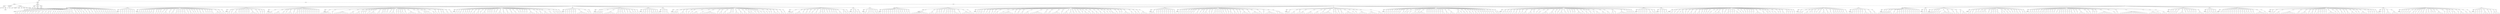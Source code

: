 digraph Tree {
	"t0" [label = "TEI"];
	"t1" [label = "teiHeader"];
	"t2" [label = "fileDesc"];
	"t3" [label = "titleStmt"];
	"t4" [label = "title"];
	"t5" [label = "title"];
	"t6" [label = "author"];
	"t7" [label = "surname"];
	"t8" [label = "publicationStmt"];
	"t9" [label = "p"];
	"t10" [label = "idno"];
	"t11" [label = "sourceDesc"];
	"t12" [label = "genre"];
	"t13" [label = "inspiration"];
	"t14" [label = "structure"];
	"t15" [label = "type"];
	"t16" [label = "periode"];
	"t17" [label = "taille"];
	"t18" [label = "permalien"];
	"t19" [label = "profileDesc"];
	"t20" [label = "creation"];
	"t21" [label = "date"];
	"t22" [label = "date"];
	"t23" [label = "langUsage"];
	"t24" [label = "language"];
	"t25" [label = "textClass"];
	"t26" [label = "keywords"];
	"t27" [label = "term"];
	"t28" [label = "text"];
	"t29" [label = "body"];
	"t30" [label = "div1"];
	"t31" [label = "head"];
	"t32" [label = "div2"];
	"t33" [label = "head"];
	"t34" [label = "listPerson"];
	"t35" [label = "sp"];
	"t36" [label = "p"];
	"t37" [label = "s"];
	"t38" [label = "s"];
	"t39" [label = "sp"];
	"t40" [label = "p"];
	"t41" [label = "s"];
	"t42" [label = "sp"];
	"t43" [label = "p"];
	"t44" [label = "s"];
	"t45" [label = "sp"];
	"t46" [label = "p"];
	"t47" [label = "s"];
	"t48" [label = "s"];
	"t49" [label = "sp"];
	"t50" [label = "p"];
	"t51" [label = "s"];
	"t52" [label = "sp"];
	"t53" [label = "p"];
	"t54" [label = "s"];
	"t55" [label = "sp"];
	"t56" [label = "p"];
	"t57" [label = "s"];
	"t58" [label = "s"];
	"t59" [label = "sp"];
	"t60" [label = "p"];
	"t61" [label = "s"];
	"t62" [label = "sp"];
	"t63" [label = "p"];
	"t64" [label = "s"];
	"t65" [label = "s"];
	"t66" [label = "sp"];
	"t67" [label = "p"];
	"t68" [label = "s"];
	"t69" [label = "s"];
	"t70" [label = "sp"];
	"t71" [label = "p"];
	"t72" [label = "s"];
	"t73" [label = "sp"];
	"t74" [label = "p"];
	"t75" [label = "s"];
	"t76" [label = "s"];
	"t77" [label = "sp"];
	"t78" [label = "p"];
	"t79" [label = "s"];
	"t80" [label = "sp"];
	"t81" [label = "p"];
	"t82" [label = "s"];
	"t83" [label = "sp"];
	"t84" [label = "p"];
	"t85" [label = "s"];
	"t86" [label = "sp"];
	"t87" [label = "p"];
	"t88" [label = "s"];
	"t89" [label = "sp"];
	"t90" [label = "p"];
	"t91" [label = "s"];
	"t92" [label = "sp"];
	"t93" [label = "p"];
	"t94" [label = "s"];
	"t95" [label = "sp"];
	"t96" [label = "p"];
	"t97" [label = "s"];
	"t98" [label = "sp"];
	"t99" [label = "p"];
	"t100" [label = "s"];
	"t101" [label = "sp"];
	"t102" [label = "p"];
	"t103" [label = "s"];
	"t104" [label = "sp"];
	"t105" [label = "p"];
	"t106" [label = "s"];
	"t107" [label = "s"];
	"t108" [label = "sp"];
	"t109" [label = "p"];
	"t110" [label = "s"];
	"t111" [label = "s"];
	"t112" [label = "sp"];
	"t113" [label = "p"];
	"t114" [label = "s"];
	"t115" [label = "s"];
	"t116" [label = "sp"];
	"t117" [label = "p"];
	"t118" [label = "s"];
	"t119" [label = "sp"];
	"t120" [label = "p"];
	"t121" [label = "s"];
	"t122" [label = "sp"];
	"t123" [label = "p"];
	"t124" [label = "s"];
	"t125" [label = "s"];
	"t126" [label = "sp"];
	"t127" [label = "p"];
	"t128" [label = "s"];
	"t129" [label = "sp"];
	"t130" [label = "p"];
	"t131" [label = "s"];
	"t132" [label = "s"];
	"t133" [label = "sp"];
	"t134" [label = "p"];
	"t135" [label = "s"];
	"t136" [label = "sp"];
	"t137" [label = "p"];
	"t138" [label = "s"];
	"t139" [label = "s"];
	"t140" [label = "sp"];
	"t141" [label = "p"];
	"t142" [label = "s"];
	"t143" [label = "sp"];
	"t144" [label = "p"];
	"t145" [label = "s"];
	"t146" [label = "sp"];
	"t147" [label = "p"];
	"t148" [label = "s"];
	"t149" [label = "sp"];
	"t150" [label = "p"];
	"t151" [label = "s"];
	"t152" [label = "sp"];
	"t153" [label = "p"];
	"t154" [label = "s"];
	"t155" [label = "s"];
	"t156" [label = "sp"];
	"t157" [label = "p"];
	"t158" [label = "s"];
	"t159" [label = "sp"];
	"t160" [label = "p"];
	"t161" [label = "s"];
	"t162" [label = "sp"];
	"t163" [label = "p"];
	"t164" [label = "s"];
	"t165" [label = "sp"];
	"t166" [label = "p"];
	"t167" [label = "s"];
	"t168" [label = "sp"];
	"t169" [label = "p"];
	"t170" [label = "s"];
	"t171" [label = "div2"];
	"t172" [label = "head"];
	"t173" [label = "listPerson"];
	"t174" [label = "sp"];
	"t175" [label = "p"];
	"t176" [label = "s"];
	"t177" [label = "sp"];
	"t178" [label = "p"];
	"t179" [label = "s"];
	"t180" [label = "sp"];
	"t181" [label = "p"];
	"t182" [label = "s"];
	"t183" [label = "sp"];
	"t184" [label = "p"];
	"t185" [label = "s"];
	"t186" [label = "sp"];
	"t187" [label = "p"];
	"t188" [label = "s"];
	"t189" [label = "sp"];
	"t190" [label = "p"];
	"t191" [label = "s"];
	"t192" [label = "sp"];
	"t193" [label = "p"];
	"t194" [label = "s"];
	"t195" [label = "sp"];
	"t196" [label = "p"];
	"t197" [label = "s"];
	"t198" [label = "div2"];
	"t199" [label = "head"];
	"t200" [label = "listPerson"];
	"t201" [label = "sp"];
	"t202" [label = "p"];
	"t203" [label = "s"];
	"t204" [label = "sp"];
	"t205" [label = "p"];
	"t206" [label = "s"];
	"t207" [label = "sp"];
	"t208" [label = "p"];
	"t209" [label = "s"];
	"t210" [label = "sp"];
	"t211" [label = "p"];
	"t212" [label = "s"];
	"t213" [label = "sp"];
	"t214" [label = "p"];
	"t215" [label = "s"];
	"t216" [label = "sp"];
	"t217" [label = "p"];
	"t218" [label = "s"];
	"t219" [label = "sp"];
	"t220" [label = "p"];
	"t221" [label = "s"];
	"t222" [label = "s"];
	"t223" [label = "sp"];
	"t224" [label = "p"];
	"t225" [label = "s"];
	"t226" [label = "s"];
	"t227" [label = "sp"];
	"t228" [label = "p"];
	"t229" [label = "s"];
	"t230" [label = "sp"];
	"t231" [label = "p"];
	"t232" [label = "s"];
	"t233" [label = "sp"];
	"t234" [label = "p"];
	"t235" [label = "s"];
	"t236" [label = "sp"];
	"t237" [label = "p"];
	"t238" [label = "s"];
	"t239" [label = "sp"];
	"t240" [label = "p"];
	"t241" [label = "s"];
	"t242" [label = "s"];
	"t243" [label = "s"];
	"t244" [label = "sp"];
	"t245" [label = "p"];
	"t246" [label = "s"];
	"t247" [label = "sp"];
	"t248" [label = "p"];
	"t249" [label = "s"];
	"t250" [label = "s"];
	"t251" [label = "sp"];
	"t252" [label = "p"];
	"t253" [label = "s"];
	"t254" [label = "s"];
	"t255" [label = "sp"];
	"t256" [label = "p"];
	"t257" [label = "s"];
	"t258" [label = "sp"];
	"t259" [label = "p"];
	"t260" [label = "s"];
	"t261" [label = "sp"];
	"t262" [label = "p"];
	"t263" [label = "s"];
	"t264" [label = "sp"];
	"t265" [label = "p"];
	"t266" [label = "s"];
	"t267" [label = "s"];
	"t268" [label = "sp"];
	"t269" [label = "p"];
	"t270" [label = "s"];
	"t271" [label = "sp"];
	"t272" [label = "p"];
	"t273" [label = "s"];
	"t274" [label = "s"];
	"t275" [label = "sp"];
	"t276" [label = "p"];
	"t277" [label = "s"];
	"t278" [label = "sp"];
	"t279" [label = "p"];
	"t280" [label = "s"];
	"t281" [label = "sp"];
	"t282" [label = "p"];
	"t283" [label = "s"];
	"t284" [label = "sp"];
	"t285" [label = "p"];
	"t286" [label = "s"];
	"t287" [label = "s"];
	"t288" [label = "sp"];
	"t289" [label = "p"];
	"t290" [label = "s"];
	"t291" [label = "sp"];
	"t292" [label = "p"];
	"t293" [label = "s"];
	"t294" [label = "sp"];
	"t295" [label = "p"];
	"t296" [label = "s"];
	"t297" [label = "sp"];
	"t298" [label = "p"];
	"t299" [label = "s"];
	"t300" [label = "sp"];
	"t301" [label = "p"];
	"t302" [label = "s"];
	"t303" [label = "s"];
	"t304" [label = "sp"];
	"t305" [label = "p"];
	"t306" [label = "s"];
	"t307" [label = "s"];
	"t308" [label = "s"];
	"t309" [label = "s"];
	"t310" [label = "sp"];
	"t311" [label = "p"];
	"t312" [label = "s"];
	"t313" [label = "sp"];
	"t314" [label = "p"];
	"t315" [label = "s"];
	"t316" [label = "div2"];
	"t317" [label = "head"];
	"t318" [label = "listPerson"];
	"t319" [label = "sp"];
	"t320" [label = "p"];
	"t321" [label = "s"];
	"t322" [label = "s"];
	"t323" [label = "sp"];
	"t324" [label = "p"];
	"t325" [label = "s"];
	"t326" [label = "sp"];
	"t327" [label = "p"];
	"t328" [label = "s"];
	"t329" [label = "s"];
	"t330" [label = "s"];
	"t331" [label = "sp"];
	"t332" [label = "p"];
	"t333" [label = "s"];
	"t334" [label = "sp"];
	"t335" [label = "p"];
	"t336" [label = "s"];
	"t337" [label = "sp"];
	"t338" [label = "p"];
	"t339" [label = "s"];
	"t340" [label = "sp"];
	"t341" [label = "p"];
	"t342" [label = "s"];
	"t343" [label = "sp"];
	"t344" [label = "p"];
	"t345" [label = "s"];
	"t346" [label = "sp"];
	"t347" [label = "p"];
	"t348" [label = "s"];
	"t349" [label = "sp"];
	"t350" [label = "p"];
	"t351" [label = "s"];
	"t352" [label = "s"];
	"t353" [label = "s"];
	"t354" [label = "s"];
	"t355" [label = "sp"];
	"t356" [label = "p"];
	"t357" [label = "s"];
	"t358" [label = "sp"];
	"t359" [label = "p"];
	"t360" [label = "s"];
	"t361" [label = "sp"];
	"t362" [label = "p"];
	"t363" [label = "s"];
	"t364" [label = "sp"];
	"t365" [label = "p"];
	"t366" [label = "s"];
	"t367" [label = "div2"];
	"t368" [label = "head"];
	"t369" [label = "listPerson"];
	"t370" [label = "sp"];
	"t371" [label = "p"];
	"t372" [label = "s"];
	"t373" [label = "s"];
	"t374" [label = "s"];
	"t375" [label = "s"];
	"t376" [label = "sp"];
	"t377" [label = "p"];
	"t378" [label = "s"];
	"t379" [label = "s"];
	"t380" [label = "s"];
	"t381" [label = "s"];
	"t382" [label = "sp"];
	"t383" [label = "p"];
	"t384" [label = "s"];
	"t385" [label = "s"];
	"t386" [label = "sp"];
	"t387" [label = "p"];
	"t388" [label = "s"];
	"t389" [label = "sp"];
	"t390" [label = "p"];
	"t391" [label = "s"];
	"t392" [label = "s"];
	"t393" [label = "s"];
	"t394" [label = "sp"];
	"t395" [label = "p"];
	"t396" [label = "s"];
	"t397" [label = "sp"];
	"t398" [label = "p"];
	"t399" [label = "s"];
	"t400" [label = "s"];
	"t401" [label = "sp"];
	"t402" [label = "p"];
	"t403" [label = "s"];
	"t404" [label = "sp"];
	"t405" [label = "p"];
	"t406" [label = "s"];
	"t407" [label = "sp"];
	"t408" [label = "p"];
	"t409" [label = "s"];
	"t410" [label = "sp"];
	"t411" [label = "p"];
	"t412" [label = "s"];
	"t413" [label = "sp"];
	"t414" [label = "p"];
	"t415" [label = "s"];
	"t416" [label = "sp"];
	"t417" [label = "p"];
	"t418" [label = "s"];
	"t419" [label = "sp"];
	"t420" [label = "p"];
	"t421" [label = "s"];
	"t422" [label = "sp"];
	"t423" [label = "p"];
	"t424" [label = "s"];
	"t425" [label = "sp"];
	"t426" [label = "p"];
	"t427" [label = "s"];
	"t428" [label = "sp"];
	"t429" [label = "p"];
	"t430" [label = "s"];
	"t431" [label = "sp"];
	"t432" [label = "p"];
	"t433" [label = "s"];
	"t434" [label = "div2"];
	"t435" [label = "head"];
	"t436" [label = "listPerson"];
	"t437" [label = "sp"];
	"t438" [label = "p"];
	"t439" [label = "s"];
	"t440" [label = "s"];
	"t441" [label = "s"];
	"t442" [label = "s"];
	"t443" [label = "s"];
	"t444" [label = "s"];
	"t445" [label = "sp"];
	"t446" [label = "p"];
	"t447" [label = "s"];
	"t448" [label = "sp"];
	"t449" [label = "p"];
	"t450" [label = "s"];
	"t451" [label = "s"];
	"t452" [label = "s"];
	"t453" [label = "s"];
	"t454" [label = "s"];
	"t455" [label = "s"];
	"t456" [label = "s"];
	"t457" [label = "s"];
	"t458" [label = "sp"];
	"t459" [label = "p"];
	"t460" [label = "s"];
	"t461" [label = "s"];
	"t462" [label = "s"];
	"t463" [label = "sp"];
	"t464" [label = "p"];
	"t465" [label = "s"];
	"t466" [label = "s"];
	"t467" [label = "s"];
	"t468" [label = "sp"];
	"t469" [label = "p"];
	"t470" [label = "s"];
	"t471" [label = "sp"];
	"t472" [label = "p"];
	"t473" [label = "s"];
	"t474" [label = "sp"];
	"t475" [label = "p"];
	"t476" [label = "s"];
	"t477" [label = "sp"];
	"t478" [label = "p"];
	"t479" [label = "s"];
	"t480" [label = "sp"];
	"t481" [label = "p"];
	"t482" [label = "s"];
	"t483" [label = "s"];
	"t484" [label = "s"];
	"t485" [label = "s"];
	"t486" [label = "sp"];
	"t487" [label = "p"];
	"t488" [label = "s"];
	"t489" [label = "s"];
	"t490" [label = "sp"];
	"t491" [label = "p"];
	"t492" [label = "s"];
	"t493" [label = "s"];
	"t494" [label = "sp"];
	"t495" [label = "p"];
	"t496" [label = "s"];
	"t497" [label = "sp"];
	"t498" [label = "p"];
	"t499" [label = "s"];
	"t500" [label = "sp"];
	"t501" [label = "p"];
	"t502" [label = "s"];
	"t503" [label = "sp"];
	"t504" [label = "p"];
	"t505" [label = "s"];
	"t506" [label = "s"];
	"t507" [label = "s"];
	"t508" [label = "sp"];
	"t509" [label = "p"];
	"t510" [label = "s"];
	"t511" [label = "sp"];
	"t512" [label = "p"];
	"t513" [label = "s"];
	"t514" [label = "sp"];
	"t515" [label = "p"];
	"t516" [label = "s"];
	"t517" [label = "s"];
	"t518" [label = "sp"];
	"t519" [label = "p"];
	"t520" [label = "s"];
	"t521" [label = "sp"];
	"t522" [label = "p"];
	"t523" [label = "s"];
	"t524" [label = "sp"];
	"t525" [label = "p"];
	"t526" [label = "s"];
	"t527" [label = "s"];
	"t528" [label = "s"];
	"t529" [label = "s"];
	"t530" [label = "s"];
	"t531" [label = "sp"];
	"t532" [label = "p"];
	"t533" [label = "s"];
	"t534" [label = "s"];
	"t535" [label = "s"];
	"t536" [label = "sp"];
	"t537" [label = "p"];
	"t538" [label = "s"];
	"t539" [label = "s"];
	"t540" [label = "s"];
	"t541" [label = "sp"];
	"t542" [label = "p"];
	"t543" [label = "s"];
	"t544" [label = "sp"];
	"t545" [label = "p"];
	"t546" [label = "s"];
	"t547" [label = "sp"];
	"t548" [label = "p"];
	"t549" [label = "s"];
	"t550" [label = "s"];
	"t551" [label = "sp"];
	"t552" [label = "p"];
	"t553" [label = "s"];
	"t554" [label = "sp"];
	"t555" [label = "p"];
	"t556" [label = "s"];
	"t557" [label = "sp"];
	"t558" [label = "p"];
	"t559" [label = "s"];
	"t560" [label = "sp"];
	"t561" [label = "p"];
	"t562" [label = "s"];
	"t563" [label = "s"];
	"t564" [label = "sp"];
	"t565" [label = "p"];
	"t566" [label = "s"];
	"t567" [label = "s"];
	"t568" [label = "sp"];
	"t569" [label = "p"];
	"t570" [label = "s"];
	"t571" [label = "s"];
	"t572" [label = "div2"];
	"t573" [label = "head"];
	"t574" [label = "listPerson"];
	"t575" [label = "sp"];
	"t576" [label = "p"];
	"t577" [label = "s"];
	"t578" [label = "sp"];
	"t579" [label = "p"];
	"t580" [label = "s"];
	"t581" [label = "sp"];
	"t582" [label = "p"];
	"t583" [label = "s"];
	"t584" [label = "s"];
	"t585" [label = "sp"];
	"t586" [label = "p"];
	"t587" [label = "s"];
	"t588" [label = "sp"];
	"t589" [label = "p"];
	"t590" [label = "s"];
	"t591" [label = "sp"];
	"t592" [label = "p"];
	"t593" [label = "s"];
	"t594" [label = "sp"];
	"t595" [label = "p"];
	"t596" [label = "s"];
	"t597" [label = "sp"];
	"t598" [label = "p"];
	"t599" [label = "s"];
	"t600" [label = "sp"];
	"t601" [label = "p"];
	"t602" [label = "s"];
	"t603" [label = "s"];
	"t604" [label = "sp"];
	"t605" [label = "p"];
	"t606" [label = "s"];
	"t607" [label = "s"];
	"t608" [label = "sp"];
	"t609" [label = "p"];
	"t610" [label = "s"];
	"t611" [label = "sp"];
	"t612" [label = "p"];
	"t613" [label = "s"];
	"t614" [label = "s"];
	"t615" [label = "s"];
	"t616" [label = "sp"];
	"t617" [label = "p"];
	"t618" [label = "s"];
	"t619" [label = "sp"];
	"t620" [label = "p"];
	"t621" [label = "s"];
	"t622" [label = "sp"];
	"t623" [label = "p"];
	"t624" [label = "s"];
	"t625" [label = "sp"];
	"t626" [label = "p"];
	"t627" [label = "s"];
	"t628" [label = "sp"];
	"t629" [label = "p"];
	"t630" [label = "s"];
	"t631" [label = "sp"];
	"t632" [label = "p"];
	"t633" [label = "s"];
	"t634" [label = "s"];
	"t635" [label = "s"];
	"t636" [label = "sp"];
	"t637" [label = "p"];
	"t638" [label = "s"];
	"t639" [label = "s"];
	"t640" [label = "sp"];
	"t641" [label = "p"];
	"t642" [label = "s"];
	"t643" [label = "s"];
	"t644" [label = "sp"];
	"t645" [label = "p"];
	"t646" [label = "s"];
	"t647" [label = "s"];
	"t648" [label = "sp"];
	"t649" [label = "p"];
	"t650" [label = "s"];
	"t651" [label = "s"];
	"t652" [label = "sp"];
	"t653" [label = "p"];
	"t654" [label = "s"];
	"t655" [label = "sp"];
	"t656" [label = "p"];
	"t657" [label = "s"];
	"t658" [label = "sp"];
	"t659" [label = "p"];
	"t660" [label = "s"];
	"t661" [label = "sp"];
	"t662" [label = "p"];
	"t663" [label = "s"];
	"t664" [label = "sp"];
	"t665" [label = "p"];
	"t666" [label = "s"];
	"t667" [label = "sp"];
	"t668" [label = "p"];
	"t669" [label = "s"];
	"t670" [label = "s"];
	"t671" [label = "s"];
	"t672" [label = "s"];
	"t673" [label = "sp"];
	"t674" [label = "p"];
	"t675" [label = "s"];
	"t676" [label = "s"];
	"t677" [label = "sp"];
	"t678" [label = "p"];
	"t679" [label = "s"];
	"t680" [label = "s"];
	"t681" [label = "sp"];
	"t682" [label = "p"];
	"t683" [label = "s"];
	"t684" [label = "s"];
	"t685" [label = "s"];
	"t686" [label = "sp"];
	"t687" [label = "p"];
	"t688" [label = "s"];
	"t689" [label = "s"];
	"t690" [label = "sp"];
	"t691" [label = "p"];
	"t692" [label = "s"];
	"t693" [label = "s"];
	"t694" [label = "sp"];
	"t695" [label = "p"];
	"t696" [label = "s"];
	"t697" [label = "s"];
	"t698" [label = "sp"];
	"t699" [label = "p"];
	"t700" [label = "s"];
	"t701" [label = "sp"];
	"t702" [label = "p"];
	"t703" [label = "s"];
	"t704" [label = "div2"];
	"t705" [label = "head"];
	"t706" [label = "listPerson"];
	"t707" [label = "sp"];
	"t708" [label = "p"];
	"t709" [label = "s"];
	"t710" [label = "sp"];
	"t711" [label = "p"];
	"t712" [label = "s"];
	"t713" [label = "sp"];
	"t714" [label = "p"];
	"t715" [label = "s"];
	"t716" [label = "sp"];
	"t717" [label = "p"];
	"t718" [label = "s"];
	"t719" [label = "sp"];
	"t720" [label = "p"];
	"t721" [label = "s"];
	"t722" [label = "sp"];
	"t723" [label = "p"];
	"t724" [label = "s"];
	"t725" [label = "sp"];
	"t726" [label = "p"];
	"t727" [label = "s"];
	"t728" [label = "s"];
	"t729" [label = "s"];
	"t730" [label = "s"];
	"t731" [label = "s"];
	"t732" [label = "s"];
	"t733" [label = "sp"];
	"t734" [label = "p"];
	"t735" [label = "s"];
	"t736" [label = "sp"];
	"t737" [label = "p"];
	"t738" [label = "s"];
	"t739" [label = "div2"];
	"t740" [label = "head"];
	"t741" [label = "listPerson"];
	"t742" [label = "sp"];
	"t743" [label = "p"];
	"t744" [label = "s"];
	"t745" [label = "sp"];
	"t746" [label = "p"];
	"t747" [label = "s"];
	"t748" [label = "sp"];
	"t749" [label = "p"];
	"t750" [label = "s"];
	"t751" [label = "s"];
	"t752" [label = "s"];
	"t753" [label = "s"];
	"t754" [label = "sp"];
	"t755" [label = "p"];
	"t756" [label = "s"];
	"t757" [label = "s"];
	"t758" [label = "s"];
	"t759" [label = "s"];
	"t760" [label = "s"];
	"t761" [label = "s"];
	"t762" [label = "sp"];
	"t763" [label = "p"];
	"t764" [label = "s"];
	"t765" [label = "s"];
	"t766" [label = "sp"];
	"t767" [label = "p"];
	"t768" [label = "s"];
	"t769" [label = "sp"];
	"t770" [label = "p"];
	"t771" [label = "s"];
	"t772" [label = "s"];
	"t773" [label = "sp"];
	"t774" [label = "p"];
	"t775" [label = "s"];
	"t776" [label = "sp"];
	"t777" [label = "p"];
	"t778" [label = "s"];
	"t779" [label = "sp"];
	"t780" [label = "p"];
	"t781" [label = "s"];
	"t782" [label = "s"];
	"t783" [label = "s"];
	"t784" [label = "sp"];
	"t785" [label = "p"];
	"t786" [label = "s"];
	"t787" [label = "sp"];
	"t788" [label = "p"];
	"t789" [label = "s"];
	"t790" [label = "sp"];
	"t791" [label = "p"];
	"t792" [label = "s"];
	"t793" [label = "div2"];
	"t794" [label = "head"];
	"t795" [label = "listPerson"];
	"t796" [label = "sp"];
	"t797" [label = "p"];
	"t798" [label = "s"];
	"t799" [label = "sp"];
	"t800" [label = "p"];
	"t801" [label = "s"];
	"t802" [label = "s"];
	"t803" [label = "sp"];
	"t804" [label = "p"];
	"t805" [label = "s"];
	"t806" [label = "sp"];
	"t807" [label = "p"];
	"t808" [label = "s"];
	"t809" [label = "sp"];
	"t810" [label = "p"];
	"t811" [label = "s"];
	"t812" [label = "s"];
	"t813" [label = "s"];
	"t814" [label = "sp"];
	"t815" [label = "p"];
	"t816" [label = "s"];
	"t817" [label = "sp"];
	"t818" [label = "p"];
	"t819" [label = "s"];
	"t820" [label = "sp"];
	"t821" [label = "p"];
	"t822" [label = "s"];
	"t823" [label = "div2"];
	"t824" [label = "head"];
	"t825" [label = "listPerson"];
	"t826" [label = "sp"];
	"t827" [label = "p"];
	"t828" [label = "s"];
	"t829" [label = "sp"];
	"t830" [label = "p"];
	"t831" [label = "s"];
	"t832" [label = "sp"];
	"t833" [label = "p"];
	"t834" [label = "s"];
	"t835" [label = "s"];
	"t836" [label = "div2"];
	"t837" [label = "head"];
	"t838" [label = "listPerson"];
	"t839" [label = "sp"];
	"t840" [label = "p"];
	"t841" [label = "s"];
	"t842" [label = "sp"];
	"t843" [label = "p"];
	"t844" [label = "s"];
	"t845" [label = "s"];
	"t846" [label = "s"];
	"t847" [label = "s"];
	"t848" [label = "sp"];
	"t849" [label = "p"];
	"t850" [label = "s"];
	"t851" [label = "s"];
	"t852" [label = "s"];
	"t853" [label = "sp"];
	"t854" [label = "p"];
	"t855" [label = "s"];
	"t856" [label = "sp"];
	"t857" [label = "p"];
	"t858" [label = "s"];
	"t859" [label = "sp"];
	"t860" [label = "p"];
	"t861" [label = "s"];
	"t862" [label = "sp"];
	"t863" [label = "p"];
	"t864" [label = "s"];
	"t865" [label = "s"];
	"t866" [label = "s"];
	"t867" [label = "s"];
	"t868" [label = "sp"];
	"t869" [label = "p"];
	"t870" [label = "s"];
	"t871" [label = "sp"];
	"t872" [label = "p"];
	"t873" [label = "s"];
	"t874" [label = "s"];
	"t875" [label = "s"];
	"t876" [label = "s"];
	"t877" [label = "s"];
	"t878" [label = "s"];
	"t879" [label = "s"];
	"t880" [label = "s"];
	"t881" [label = "sp"];
	"t882" [label = "p"];
	"t883" [label = "s"];
	"t884" [label = "sp"];
	"t885" [label = "p"];
	"t886" [label = "s"];
	"t887" [label = "s"];
	"t888" [label = "sp"];
	"t889" [label = "p"];
	"t890" [label = "s"];
	"t891" [label = "s"];
	"t892" [label = "sp"];
	"t893" [label = "p"];
	"t894" [label = "s"];
	"t895" [label = "s"];
	"t896" [label = "s"];
	"t897" [label = "sp"];
	"t898" [label = "p"];
	"t899" [label = "s"];
	"t900" [label = "sp"];
	"t901" [label = "p"];
	"t902" [label = "s"];
	"t903" [label = "s"];
	"t904" [label = "s"];
	"t905" [label = "sp"];
	"t906" [label = "p"];
	"t907" [label = "s"];
	"t908" [label = "s"];
	"t909" [label = "sp"];
	"t910" [label = "p"];
	"t911" [label = "s"];
	"t912" [label = "s"];
	"t913" [label = "sp"];
	"t914" [label = "p"];
	"t915" [label = "s"];
	"t916" [label = "s"];
	"t917" [label = "s"];
	"t918" [label = "sp"];
	"t919" [label = "p"];
	"t920" [label = "s"];
	"t921" [label = "sp"];
	"t922" [label = "p"];
	"t923" [label = "s"];
	"t924" [label = "sp"];
	"t925" [label = "p"];
	"t926" [label = "s"];
	"t927" [label = "s"];
	"t928" [label = "sp"];
	"t929" [label = "p"];
	"t930" [label = "s"];
	"t931" [label = "sp"];
	"t932" [label = "p"];
	"t933" [label = "s"];
	"t934" [label = "s"];
	"t935" [label = "sp"];
	"t936" [label = "p"];
	"t937" [label = "s"];
	"t938" [label = "sp"];
	"t939" [label = "p"];
	"t940" [label = "s"];
	"t941" [label = "sp"];
	"t942" [label = "p"];
	"t943" [label = "s"];
	"t944" [label = "sp"];
	"t945" [label = "p"];
	"t946" [label = "s"];
	"t947" [label = "s"];
	"t948" [label = "s"];
	"t949" [label = "sp"];
	"t950" [label = "p"];
	"t951" [label = "s"];
	"t952" [label = "sp"];
	"t953" [label = "p"];
	"t954" [label = "s"];
	"t955" [label = "s"];
	"t956" [label = "sp"];
	"t957" [label = "p"];
	"t958" [label = "s"];
	"t959" [label = "div2"];
	"t960" [label = "head"];
	"t961" [label = "listPerson"];
	"t962" [label = "sp"];
	"t963" [label = "p"];
	"t964" [label = "s"];
	"t965" [label = "s"];
	"t966" [label = "s"];
	"t967" [label = "s"];
	"t968" [label = "sp"];
	"t969" [label = "p"];
	"t970" [label = "s"];
	"t971" [label = "s"];
	"t972" [label = "s"];
	"t973" [label = "s"];
	"t974" [label = "sp"];
	"t975" [label = "p"];
	"t976" [label = "s"];
	"t977" [label = "sp"];
	"t978" [label = "p"];
	"t979" [label = "s"];
	"t980" [label = "s"];
	"t981" [label = "sp"];
	"t982" [label = "p"];
	"t983" [label = "s"];
	"t984" [label = "sp"];
	"t985" [label = "p"];
	"t986" [label = "s"];
	"t987" [label = "s"];
	"t988" [label = "sp"];
	"t989" [label = "p"];
	"t990" [label = "s"];
	"t991" [label = "s"];
	"t992" [label = "sp"];
	"t993" [label = "p"];
	"t994" [label = "s"];
	"t995" [label = "s"];
	"t996" [label = "sp"];
	"t997" [label = "p"];
	"t998" [label = "s"];
	"t999" [label = "s"];
	"t1000" [label = "sp"];
	"t1001" [label = "p"];
	"t1002" [label = "s"];
	"t1003" [label = "sp"];
	"t1004" [label = "p"];
	"t1005" [label = "s"];
	"t1006" [label = "sp"];
	"t1007" [label = "p"];
	"t1008" [label = "s"];
	"t1009" [label = "sp"];
	"t1010" [label = "p"];
	"t1011" [label = "s"];
	"t1012" [label = "sp"];
	"t1013" [label = "p"];
	"t1014" [label = "s"];
	"t1015" [label = "sp"];
	"t1016" [label = "p"];
	"t1017" [label = "s"];
	"t1018" [label = "s"];
	"t1019" [label = "sp"];
	"t1020" [label = "p"];
	"t1021" [label = "s"];
	"t1022" [label = "s"];
	"t1023" [label = "sp"];
	"t1024" [label = "p"];
	"t1025" [label = "s"];
	"t1026" [label = "p"];
	"t1027" [label = "s"];
	"t1028" [label = "s"];
	"t1029" [label = "sp"];
	"t1030" [label = "p"];
	"t1031" [label = "s"];
	"t1032" [label = "div2"];
	"t1033" [label = "head"];
	"t1034" [label = "listPerson"];
	"t1035" [label = "sp"];
	"t1036" [label = "p"];
	"t1037" [label = "s"];
	"t1038" [label = "sp"];
	"t1039" [label = "p"];
	"t1040" [label = "s"];
	"t1041" [label = "s"];
	"t1042" [label = "p"];
	"t1043" [label = "s"];
	"t1044" [label = "sp"];
	"t1045" [label = "p"];
	"t1046" [label = "s"];
	"t1047" [label = "s"];
	"t1048" [label = "div2"];
	"t1049" [label = "head"];
	"t1050" [label = "listPerson"];
	"t1051" [label = "sp"];
	"t1052" [label = "p"];
	"t1053" [label = "s"];
	"t1054" [label = "s"];
	"t1055" [label = "sp"];
	"t1056" [label = "p"];
	"t1057" [label = "s"];
	"t1058" [label = "s"];
	"t1059" [label = "sp"];
	"t1060" [label = "p"];
	"t1061" [label = "s"];
	"t1062" [label = "sp"];
	"t1063" [label = "p"];
	"t1064" [label = "s"];
	"t1065" [label = "s"];
	"t1066" [label = "sp"];
	"t1067" [label = "p"];
	"t1068" [label = "s"];
	"t1069" [label = "s"];
	"t1070" [label = "sp"];
	"t1071" [label = "p"];
	"t1072" [label = "s"];
	"t1073" [label = "div1"];
	"t1074" [label = "head"];
	"t1075" [label = "div2"];
	"t1076" [label = "head"];
	"t1077" [label = "listPerson"];
	"t1078" [label = "sp"];
	"t1079" [label = "p"];
	"t1080" [label = "s"];
	"t1081" [label = "sp"];
	"t1082" [label = "p"];
	"t1083" [label = "s"];
	"t1084" [label = "sp"];
	"t1085" [label = "p"];
	"t1086" [label = "s"];
	"t1087" [label = "sp"];
	"t1088" [label = "p"];
	"t1089" [label = "s"];
	"t1090" [label = "sp"];
	"t1091" [label = "p"];
	"t1092" [label = "s"];
	"t1093" [label = "sp"];
	"t1094" [label = "p"];
	"t1095" [label = "s"];
	"t1096" [label = "sp"];
	"t1097" [label = "p"];
	"t1098" [label = "s"];
	"t1099" [label = "sp"];
	"t1100" [label = "p"];
	"t1101" [label = "s"];
	"t1102" [label = "sp"];
	"t1103" [label = "p"];
	"t1104" [label = "s"];
	"t1105" [label = "s"];
	"t1106" [label = "sp"];
	"t1107" [label = "p"];
	"t1108" [label = "s"];
	"t1109" [label = "sp"];
	"t1110" [label = "p"];
	"t1111" [label = "s"];
	"t1112" [label = "sp"];
	"t1113" [label = "p"];
	"t1114" [label = "s"];
	"t1115" [label = "sp"];
	"t1116" [label = "p"];
	"t1117" [label = "s"];
	"t1118" [label = "sp"];
	"t1119" [label = "p"];
	"t1120" [label = "s"];
	"t1121" [label = "div2"];
	"t1122" [label = "head"];
	"t1123" [label = "listPerson"];
	"t1124" [label = "sp"];
	"t1125" [label = "p"];
	"t1126" [label = "s"];
	"t1127" [label = "s"];
	"t1128" [label = "s"];
	"t1129" [label = "s"];
	"t1130" [label = "s"];
	"t1131" [label = "s"];
	"t1132" [label = "s"];
	"t1133" [label = "s"];
	"t1134" [label = "s"];
	"t1135" [label = "sp"];
	"t1136" [label = "p"];
	"t1137" [label = "s"];
	"t1138" [label = "s"];
	"t1139" [label = "s"];
	"t1140" [label = "sp"];
	"t1141" [label = "p"];
	"t1142" [label = "s"];
	"t1143" [label = "s"];
	"t1144" [label = "sp"];
	"t1145" [label = "p"];
	"t1146" [label = "s"];
	"t1147" [label = "sp"];
	"t1148" [label = "p"];
	"t1149" [label = "s"];
	"t1150" [label = "sp"];
	"t1151" [label = "p"];
	"t1152" [label = "s"];
	"t1153" [label = "sp"];
	"t1154" [label = "p"];
	"t1155" [label = "s"];
	"t1156" [label = "s"];
	"t1157" [label = "sp"];
	"t1158" [label = "p"];
	"t1159" [label = "s"];
	"t1160" [label = "sp"];
	"t1161" [label = "p"];
	"t1162" [label = "s"];
	"t1163" [label = "sp"];
	"t1164" [label = "p"];
	"t1165" [label = "s"];
	"t1166" [label = "sp"];
	"t1167" [label = "p"];
	"t1168" [label = "s"];
	"t1169" [label = "s"];
	"t1170" [label = "s"];
	"t1171" [label = "sp"];
	"t1172" [label = "p"];
	"t1173" [label = "s"];
	"t1174" [label = "sp"];
	"t1175" [label = "p"];
	"t1176" [label = "s"];
	"t1177" [label = "s"];
	"t1178" [label = "s"];
	"t1179" [label = "s"];
	"t1180" [label = "s"];
	"t1181" [label = "s"];
	"t1182" [label = "sp"];
	"t1183" [label = "p"];
	"t1184" [label = "s"];
	"t1185" [label = "div2"];
	"t1186" [label = "head"];
	"t1187" [label = "listPerson"];
	"t1188" [label = "sp"];
	"t1189" [label = "p"];
	"t1190" [label = "s"];
	"t1191" [label = "sp"];
	"t1192" [label = "p"];
	"t1193" [label = "s"];
	"t1194" [label = "sp"];
	"t1195" [label = "p"];
	"t1196" [label = "s"];
	"t1197" [label = "s"];
	"t1198" [label = "sp"];
	"t1199" [label = "p"];
	"t1200" [label = "s"];
	"t1201" [label = "sp"];
	"t1202" [label = "p"];
	"t1203" [label = "s"];
	"t1204" [label = "sp"];
	"t1205" [label = "p"];
	"t1206" [label = "s"];
	"t1207" [label = "s"];
	"t1208" [label = "sp"];
	"t1209" [label = "p"];
	"t1210" [label = "s"];
	"t1211" [label = "sp"];
	"t1212" [label = "p"];
	"t1213" [label = "s"];
	"t1214" [label = "sp"];
	"t1215" [label = "p"];
	"t1216" [label = "s"];
	"t1217" [label = "s"];
	"t1218" [label = "sp"];
	"t1219" [label = "p"];
	"t1220" [label = "s"];
	"t1221" [label = "sp"];
	"t1222" [label = "p"];
	"t1223" [label = "s"];
	"t1224" [label = "s"];
	"t1225" [label = "s"];
	"t1226" [label = "s"];
	"t1227" [label = "s"];
	"t1228" [label = "s"];
	"t1229" [label = "s"];
	"t1230" [label = "sp"];
	"t1231" [label = "p"];
	"t1232" [label = "s"];
	"t1233" [label = "sp"];
	"t1234" [label = "p"];
	"t1235" [label = "s"];
	"t1236" [label = "s"];
	"t1237" [label = "sp"];
	"t1238" [label = "p"];
	"t1239" [label = "s"];
	"t1240" [label = "s"];
	"t1241" [label = "sp"];
	"t1242" [label = "p"];
	"t1243" [label = "s"];
	"t1244" [label = "s"];
	"t1245" [label = "s"];
	"t1246" [label = "sp"];
	"t1247" [label = "p"];
	"t1248" [label = "s"];
	"t1249" [label = "s"];
	"t1250" [label = "s"];
	"t1251" [label = "s"];
	"t1252" [label = "s"];
	"t1253" [label = "s"];
	"t1254" [label = "s"];
	"t1255" [label = "sp"];
	"t1256" [label = "p"];
	"t1257" [label = "s"];
	"t1258" [label = "s"];
	"t1259" [label = "sp"];
	"t1260" [label = "p"];
	"t1261" [label = "s"];
	"t1262" [label = "s"];
	"t1263" [label = "sp"];
	"t1264" [label = "p"];
	"t1265" [label = "s"];
	"t1266" [label = "s"];
	"t1267" [label = "s"];
	"t1268" [label = "s"];
	"t1269" [label = "s"];
	"t1270" [label = "sp"];
	"t1271" [label = "p"];
	"t1272" [label = "s"];
	"t1273" [label = "sp"];
	"t1274" [label = "p"];
	"t1275" [label = "s"];
	"t1276" [label = "s"];
	"t1277" [label = "s"];
	"t1278" [label = "sp"];
	"t1279" [label = "p"];
	"t1280" [label = "s"];
	"t1281" [label = "s"];
	"t1282" [label = "sp"];
	"t1283" [label = "p"];
	"t1284" [label = "s"];
	"t1285" [label = "s"];
	"t1286" [label = "sp"];
	"t1287" [label = "p"];
	"t1288" [label = "s"];
	"t1289" [label = "sp"];
	"t1290" [label = "p"];
	"t1291" [label = "s"];
	"t1292" [label = "s"];
	"t1293" [label = "sp"];
	"t1294" [label = "p"];
	"t1295" [label = "s"];
	"t1296" [label = "sp"];
	"t1297" [label = "p"];
	"t1298" [label = "s"];
	"t1299" [label = "s"];
	"t1300" [label = "s"];
	"t1301" [label = "sp"];
	"t1302" [label = "p"];
	"t1303" [label = "s"];
	"t1304" [label = "sp"];
	"t1305" [label = "p"];
	"t1306" [label = "s"];
	"t1307" [label = "s"];
	"t1308" [label = "sp"];
	"t1309" [label = "p"];
	"t1310" [label = "s"];
	"t1311" [label = "s"];
	"t1312" [label = "sp"];
	"t1313" [label = "p"];
	"t1314" [label = "s"];
	"t1315" [label = "s"];
	"t1316" [label = "sp"];
	"t1317" [label = "p"];
	"t1318" [label = "s"];
	"t1319" [label = "s"];
	"t1320" [label = "sp"];
	"t1321" [label = "p"];
	"t1322" [label = "s"];
	"t1323" [label = "sp"];
	"t1324" [label = "p"];
	"t1325" [label = "s"];
	"t1326" [label = "sp"];
	"t1327" [label = "p"];
	"t1328" [label = "s"];
	"t1329" [label = "s"];
	"t1330" [label = "s"];
	"t1331" [label = "sp"];
	"t1332" [label = "p"];
	"t1333" [label = "s"];
	"t1334" [label = "sp"];
	"t1335" [label = "p"];
	"t1336" [label = "s"];
	"t1337" [label = "sp"];
	"t1338" [label = "p"];
	"t1339" [label = "s"];
	"t1340" [label = "sp"];
	"t1341" [label = "p"];
	"t1342" [label = "s"];
	"t1343" [label = "s"];
	"t1344" [label = "s"];
	"t1345" [label = "s"];
	"t1346" [label = "sp"];
	"t1347" [label = "p"];
	"t1348" [label = "s"];
	"t1349" [label = "s"];
	"t1350" [label = "sp"];
	"t1351" [label = "p"];
	"t1352" [label = "s"];
	"t1353" [label = "s"];
	"t1354" [label = "sp"];
	"t1355" [label = "p"];
	"t1356" [label = "s"];
	"t1357" [label = "sp"];
	"t1358" [label = "p"];
	"t1359" [label = "s"];
	"t1360" [label = "s"];
	"t1361" [label = "s"];
	"t1362" [label = "s"];
	"t1363" [label = "div2"];
	"t1364" [label = "head"];
	"t1365" [label = "listPerson"];
	"t1366" [label = "sp"];
	"t1367" [label = "p"];
	"t1368" [label = "s"];
	"t1369" [label = "s"];
	"t1370" [label = "s"];
	"t1371" [label = "s"];
	"t1372" [label = "sp"];
	"t1373" [label = "p"];
	"t1374" [label = "s"];
	"t1375" [label = "sp"];
	"t1376" [label = "p"];
	"t1377" [label = "s"];
	"t1378" [label = "sp"];
	"t1379" [label = "p"];
	"t1380" [label = "s"];
	"t1381" [label = "sp"];
	"t1382" [label = "p"];
	"t1383" [label = "s"];
	"t1384" [label = "sp"];
	"t1385" [label = "p"];
	"t1386" [label = "s"];
	"t1387" [label = "sp"];
	"t1388" [label = "p"];
	"t1389" [label = "s"];
	"t1390" [label = "sp"];
	"t1391" [label = "p"];
	"t1392" [label = "s"];
	"t1393" [label = "sp"];
	"t1394" [label = "p"];
	"t1395" [label = "s"];
	"t1396" [label = "sp"];
	"t1397" [label = "p"];
	"t1398" [label = "s"];
	"t1399" [label = "sp"];
	"t1400" [label = "p"];
	"t1401" [label = "s"];
	"t1402" [label = "s"];
	"t1403" [label = "div2"];
	"t1404" [label = "head"];
	"t1405" [label = "listPerson"];
	"t1406" [label = "sp"];
	"t1407" [label = "p"];
	"t1408" [label = "s"];
	"t1409" [label = "sp"];
	"t1410" [label = "p"];
	"t1411" [label = "s"];
	"t1412" [label = "sp"];
	"t1413" [label = "p"];
	"t1414" [label = "s"];
	"t1415" [label = "sp"];
	"t1416" [label = "p"];
	"t1417" [label = "s"];
	"t1418" [label = "sp"];
	"t1419" [label = "p"];
	"t1420" [label = "s"];
	"t1421" [label = "sp"];
	"t1422" [label = "p"];
	"t1423" [label = "s"];
	"t1424" [label = "sp"];
	"t1425" [label = "p"];
	"t1426" [label = "s"];
	"t1427" [label = "s"];
	"t1428" [label = "sp"];
	"t1429" [label = "p"];
	"t1430" [label = "s"];
	"t1431" [label = "sp"];
	"t1432" [label = "p"];
	"t1433" [label = "s"];
	"t1434" [label = "s"];
	"t1435" [label = "sp"];
	"t1436" [label = "p"];
	"t1437" [label = "s"];
	"t1438" [label = "sp"];
	"t1439" [label = "p"];
	"t1440" [label = "s"];
	"t1441" [label = "sp"];
	"t1442" [label = "p"];
	"t1443" [label = "s"];
	"t1444" [label = "s"];
	"t1445" [label = "s"];
	"t1446" [label = "sp"];
	"t1447" [label = "p"];
	"t1448" [label = "s"];
	"t1449" [label = "sp"];
	"t1450" [label = "p"];
	"t1451" [label = "s"];
	"t1452" [label = "sp"];
	"t1453" [label = "p"];
	"t1454" [label = "s"];
	"t1455" [label = "s"];
	"t1456" [label = "sp"];
	"t1457" [label = "p"];
	"t1458" [label = "s"];
	"t1459" [label = "sp"];
	"t1460" [label = "p"];
	"t1461" [label = "s"];
	"t1462" [label = "sp"];
	"t1463" [label = "p"];
	"t1464" [label = "s"];
	"t1465" [label = "s"];
	"t1466" [label = "sp"];
	"t1467" [label = "p"];
	"t1468" [label = "s"];
	"t1469" [label = "sp"];
	"t1470" [label = "p"];
	"t1471" [label = "s"];
	"t1472" [label = "sp"];
	"t1473" [label = "p"];
	"t1474" [label = "s"];
	"t1475" [label = "sp"];
	"t1476" [label = "p"];
	"t1477" [label = "s"];
	"t1478" [label = "s"];
	"t1479" [label = "sp"];
	"t1480" [label = "p"];
	"t1481" [label = "s"];
	"t1482" [label = "s"];
	"t1483" [label = "sp"];
	"t1484" [label = "p"];
	"t1485" [label = "s"];
	"t1486" [label = "sp"];
	"t1487" [label = "p"];
	"t1488" [label = "s"];
	"t1489" [label = "sp"];
	"t1490" [label = "p"];
	"t1491" [label = "s"];
	"t1492" [label = "s"];
	"t1493" [label = "s"];
	"t1494" [label = "s"];
	"t1495" [label = "sp"];
	"t1496" [label = "p"];
	"t1497" [label = "s"];
	"t1498" [label = "sp"];
	"t1499" [label = "p"];
	"t1500" [label = "s"];
	"t1501" [label = "s"];
	"t1502" [label = "s"];
	"t1503" [label = "s"];
	"t1504" [label = "s"];
	"t1505" [label = "sp"];
	"t1506" [label = "p"];
	"t1507" [label = "s"];
	"t1508" [label = "sp"];
	"t1509" [label = "p"];
	"t1510" [label = "s"];
	"t1511" [label = "p"];
	"t1512" [label = "s"];
	"t1513" [label = "s"];
	"t1514" [label = "s"];
	"t1515" [label = "s"];
	"t1516" [label = "s"];
	"t1517" [label = "s"];
	"t1518" [label = "sp"];
	"t1519" [label = "p"];
	"t1520" [label = "s"];
	"t1521" [label = "sp"];
	"t1522" [label = "p"];
	"t1523" [label = "s"];
	"t1524" [label = "s"];
	"t1525" [label = "s"];
	"t1526" [label = "div2"];
	"t1527" [label = "head"];
	"t1528" [label = "listPerson"];
	"t1529" [label = "sp"];
	"t1530" [label = "p"];
	"t1531" [label = "s"];
	"t1532" [label = "s"];
	"t1533" [label = "s"];
	"t1534" [label = "sp"];
	"t1535" [label = "p"];
	"t1536" [label = "s"];
	"t1537" [label = "s"];
	"t1538" [label = "s"];
	"t1539" [label = "sp"];
	"t1540" [label = "p"];
	"t1541" [label = "s"];
	"t1542" [label = "sp"];
	"t1543" [label = "p"];
	"t1544" [label = "s"];
	"t1545" [label = "s"];
	"t1546" [label = "s"];
	"t1547" [label = "s"];
	"t1548" [label = "sp"];
	"t1549" [label = "p"];
	"t1550" [label = "s"];
	"t1551" [label = "s"];
	"t1552" [label = "s"];
	"t1553" [label = "s"];
	"t1554" [label = "sp"];
	"t1555" [label = "p"];
	"t1556" [label = "s"];
	"t1557" [label = "s"];
	"t1558" [label = "s"];
	"t1559" [label = "sp"];
	"t1560" [label = "p"];
	"t1561" [label = "s"];
	"t1562" [label = "sp"];
	"t1563" [label = "p"];
	"t1564" [label = "s"];
	"t1565" [label = "s"];
	"t1566" [label = "s"];
	"t1567" [label = "s"];
	"t1568" [label = "s"];
	"t1569" [label = "s"];
	"t1570" [label = "sp"];
	"t1571" [label = "p"];
	"t1572" [label = "s"];
	"t1573" [label = "sp"];
	"t1574" [label = "p"];
	"t1575" [label = "s"];
	"t1576" [label = "s"];
	"t1577" [label = "sp"];
	"t1578" [label = "p"];
	"t1579" [label = "s"];
	"t1580" [label = "sp"];
	"t1581" [label = "p"];
	"t1582" [label = "s"];
	"t1583" [label = "s"];
	"t1584" [label = "sp"];
	"t1585" [label = "p"];
	"t1586" [label = "s"];
	"t1587" [label = "s"];
	"t1588" [label = "s"];
	"t1589" [label = "s"];
	"t1590" [label = "s"];
	"t1591" [label = "sp"];
	"t1592" [label = "p"];
	"t1593" [label = "s"];
	"t1594" [label = "sp"];
	"t1595" [label = "p"];
	"t1596" [label = "s"];
	"t1597" [label = "sp"];
	"t1598" [label = "p"];
	"t1599" [label = "s"];
	"t1600" [label = "s"];
	"t1601" [label = "s"];
	"t1602" [label = "s"];
	"t1603" [label = "s"];
	"t1604" [label = "sp"];
	"t1605" [label = "p"];
	"t1606" [label = "s"];
	"t1607" [label = "s"];
	"t1608" [label = "s"];
	"t1609" [label = "s"];
	"t1610" [label = "s"];
	"t1611" [label = "sp"];
	"t1612" [label = "p"];
	"t1613" [label = "s"];
	"t1614" [label = "s"];
	"t1615" [label = "s"];
	"t1616" [label = "div2"];
	"t1617" [label = "head"];
	"t1618" [label = "listPerson"];
	"t1619" [label = "sp"];
	"t1620" [label = "p"];
	"t1621" [label = "s"];
	"t1622" [label = "sp"];
	"t1623" [label = "p"];
	"t1624" [label = "s"];
	"t1625" [label = "sp"];
	"t1626" [label = "p"];
	"t1627" [label = "s"];
	"t1628" [label = "sp"];
	"t1629" [label = "p"];
	"t1630" [label = "s"];
	"t1631" [label = "sp"];
	"t1632" [label = "p"];
	"t1633" [label = "s"];
	"t1634" [label = "sp"];
	"t1635" [label = "p"];
	"t1636" [label = "s"];
	"t1637" [label = "sp"];
	"t1638" [label = "p"];
	"t1639" [label = "s"];
	"t1640" [label = "sp"];
	"t1641" [label = "p"];
	"t1642" [label = "s"];
	"t1643" [label = "s"];
	"t1644" [label = "sp"];
	"t1645" [label = "p"];
	"t1646" [label = "s"];
	"t1647" [label = "sp"];
	"t1648" [label = "p"];
	"t1649" [label = "s"];
	"t1650" [label = "sp"];
	"t1651" [label = "p"];
	"t1652" [label = "s"];
	"t1653" [label = "s"];
	"t1654" [label = "sp"];
	"t1655" [label = "p"];
	"t1656" [label = "s"];
	"t1657" [label = "sp"];
	"t1658" [label = "p"];
	"t1659" [label = "s"];
	"t1660" [label = "sp"];
	"t1661" [label = "p"];
	"t1662" [label = "s"];
	"t1663" [label = "sp"];
	"t1664" [label = "p"];
	"t1665" [label = "s"];
	"t1666" [label = "s"];
	"t1667" [label = "s"];
	"t1668" [label = "s"];
	"t1669" [label = "s"];
	"t1670" [label = "s"];
	"t1671" [label = "sp"];
	"t1672" [label = "p"];
	"t1673" [label = "s"];
	"t1674" [label = "sp"];
	"t1675" [label = "p"];
	"t1676" [label = "s"];
	"t1677" [label = "sp"];
	"t1678" [label = "p"];
	"t1679" [label = "s"];
	"t1680" [label = "sp"];
	"t1681" [label = "p"];
	"t1682" [label = "s"];
	"t1683" [label = "sp"];
	"t1684" [label = "p"];
	"t1685" [label = "s"];
	"t1686" [label = "sp"];
	"t1687" [label = "p"];
	"t1688" [label = "s"];
	"t1689" [label = "sp"];
	"t1690" [label = "p"];
	"t1691" [label = "s"];
	"t1692" [label = "sp"];
	"t1693" [label = "p"];
	"t1694" [label = "s"];
	"t1695" [label = "sp"];
	"t1696" [label = "p"];
	"t1697" [label = "s"];
	"t1698" [label = "s"];
	"t1699" [label = "sp"];
	"t1700" [label = "p"];
	"t1701" [label = "s"];
	"t1702" [label = "s"];
	"t1703" [label = "sp"];
	"t1704" [label = "p"];
	"t1705" [label = "s"];
	"t1706" [label = "s"];
	"t1707" [label = "s"];
	"t1708" [label = "sp"];
	"t1709" [label = "p"];
	"t1710" [label = "s"];
	"t1711" [label = "s"];
	"t1712" [label = "s"];
	"t1713" [label = "p"];
	"t1714" [label = "s"];
	"t1715" [label = "sp"];
	"t1716" [label = "p"];
	"t1717" [label = "s"];
	"t1718" [label = "s"];
	"t1719" [label = "sp"];
	"t1720" [label = "p"];
	"t1721" [label = "s"];
	"t1722" [label = "sp"];
	"t1723" [label = "p"];
	"t1724" [label = "s"];
	"t1725" [label = "s"];
	"t1726" [label = "sp"];
	"t1727" [label = "p"];
	"t1728" [label = "s"];
	"t1729" [label = "sp"];
	"t1730" [label = "p"];
	"t1731" [label = "s"];
	"t1732" [label = "s"];
	"t1733" [label = "sp"];
	"t1734" [label = "p"];
	"t1735" [label = "s"];
	"t1736" [label = "sp"];
	"t1737" [label = "p"];
	"t1738" [label = "s"];
	"t1739" [label = "sp"];
	"t1740" [label = "p"];
	"t1741" [label = "s"];
	"t1742" [label = "sp"];
	"t1743" [label = "p"];
	"t1744" [label = "s"];
	"t1745" [label = "sp"];
	"t1746" [label = "p"];
	"t1747" [label = "s"];
	"t1748" [label = "sp"];
	"t1749" [label = "p"];
	"t1750" [label = "s"];
	"t1751" [label = "sp"];
	"t1752" [label = "p"];
	"t1753" [label = "s"];
	"t1754" [label = "sp"];
	"t1755" [label = "p"];
	"t1756" [label = "s"];
	"t1757" [label = "s"];
	"t1758" [label = "sp"];
	"t1759" [label = "p"];
	"t1760" [label = "s"];
	"t1761" [label = "s"];
	"t1762" [label = "sp"];
	"t1763" [label = "p"];
	"t1764" [label = "s"];
	"t1765" [label = "div2"];
	"t1766" [label = "head"];
	"t1767" [label = "listPerson"];
	"t1768" [label = "sp"];
	"t1769" [label = "p"];
	"t1770" [label = "s"];
	"t1771" [label = "p"];
	"t1772" [label = "s"];
	"t1773" [label = "sp"];
	"t1774" [label = "p"];
	"t1775" [label = "s"];
	"t1776" [label = "sp"];
	"t1777" [label = "p"];
	"t1778" [label = "s"];
	"t1779" [label = "p"];
	"t1780" [label = "s"];
	"t1781" [label = "sp"];
	"t1782" [label = "p"];
	"t1783" [label = "s"];
	"t1784" [label = "sp"];
	"t1785" [label = "p"];
	"t1786" [label = "s"];
	"t1787" [label = "s"];
	"t1788" [label = "sp"];
	"t1789" [label = "p"];
	"t1790" [label = "s"];
	"t1791" [label = "sp"];
	"t1792" [label = "p"];
	"t1793" [label = "s"];
	"t1794" [label = "sp"];
	"t1795" [label = "p"];
	"t1796" [label = "s"];
	"t1797" [label = "s"];
	"t1798" [label = "s"];
	"t1799" [label = "sp"];
	"t1800" [label = "p"];
	"t1801" [label = "s"];
	"t1802" [label = "s"];
	"t1803" [label = "s"];
	"t1804" [label = "sp"];
	"t1805" [label = "p"];
	"t1806" [label = "s"];
	"t1807" [label = "sp"];
	"t1808" [label = "p"];
	"t1809" [label = "s"];
	"t1810" [label = "sp"];
	"t1811" [label = "p"];
	"t1812" [label = "s"];
	"t1813" [label = "s"];
	"t1814" [label = "sp"];
	"t1815" [label = "p"];
	"t1816" [label = "s"];
	"t1817" [label = "s"];
	"t1818" [label = "s"];
	"t1819" [label = "s"];
	"t1820" [label = "sp"];
	"t1821" [label = "p"];
	"t1822" [label = "s"];
	"t1823" [label = "s"];
	"t1824" [label = "s"];
	"t1825" [label = "sp"];
	"t1826" [label = "p"];
	"t1827" [label = "s"];
	"t1828" [label = "sp"];
	"t1829" [label = "p"];
	"t1830" [label = "s"];
	"t1831" [label = "sp"];
	"t1832" [label = "p"];
	"t1833" [label = "s"];
	"t1834" [label = "s"];
	"t1835" [label = "s"];
	"t1836" [label = "sp"];
	"t1837" [label = "p"];
	"t1838" [label = "s"];
	"t1839" [label = "s"];
	"t1840" [label = "sp"];
	"t1841" [label = "p"];
	"t1842" [label = "s"];
	"t1843" [label = "sp"];
	"t1844" [label = "p"];
	"t1845" [label = "s"];
	"t1846" [label = "sp"];
	"t1847" [label = "p"];
	"t1848" [label = "s"];
	"t1849" [label = "sp"];
	"t1850" [label = "p"];
	"t1851" [label = "s"];
	"t1852" [label = "sp"];
	"t1853" [label = "p"];
	"t1854" [label = "s"];
	"t1855" [label = "s"];
	"t1856" [label = "s"];
	"t1857" [label = "s"];
	"t1858" [label = "sp"];
	"t1859" [label = "p"];
	"t1860" [label = "s"];
	"t1861" [label = "sp"];
	"t1862" [label = "p"];
	"t1863" [label = "s"];
	"t1864" [label = "s"];
	"t1865" [label = "sp"];
	"t1866" [label = "p"];
	"t1867" [label = "s"];
	"t1868" [label = "s"];
	"t1869" [label = "sp"];
	"t1870" [label = "p"];
	"t1871" [label = "s"];
	"t1872" [label = "sp"];
	"t1873" [label = "p"];
	"t1874" [label = "s"];
	"t1875" [label = "s"];
	"t1876" [label = "s"];
	"t1877" [label = "sp"];
	"t1878" [label = "p"];
	"t1879" [label = "s"];
	"t1880" [label = "s"];
	"t1881" [label = "s"];
	"t1882" [label = "sp"];
	"t1883" [label = "p"];
	"t1884" [label = "s"];
	"t1885" [label = "s"];
	"t1886" [label = "sp"];
	"t1887" [label = "p"];
	"t1888" [label = "s"];
	"t1889" [label = "s"];
	"t1890" [label = "p"];
	"t1891" [label = "s"];
	"t1892" [label = "sp"];
	"t1893" [label = "p"];
	"t1894" [label = "s"];
	"t1895" [label = "s"];
	"t1896" [label = "s"];
	"t1897" [label = "s"];
	"t1898" [label = "s"];
	"t1899" [label = "s"];
	"t1900" [label = "s"];
	"t1901" [label = "sp"];
	"t1902" [label = "p"];
	"t1903" [label = "s"];
	"t1904" [label = "sp"];
	"t1905" [label = "p"];
	"t1906" [label = "s"];
	"t1907" [label = "sp"];
	"t1908" [label = "p"];
	"t1909" [label = "s"];
	"t1910" [label = "sp"];
	"t1911" [label = "p"];
	"t1912" [label = "s"];
	"t1913" [label = "div2"];
	"t1914" [label = "head"];
	"t1915" [label = "listPerson"];
	"t1916" [label = "sp"];
	"t1917" [label = "p"];
	"t1918" [label = "s"];
	"t1919" [label = "sp"];
	"t1920" [label = "p"];
	"t1921" [label = "s"];
	"t1922" [label = "sp"];
	"t1923" [label = "p"];
	"t1924" [label = "s"];
	"t1925" [label = "sp"];
	"t1926" [label = "p"];
	"t1927" [label = "s"];
	"t1928" [label = "sp"];
	"t1929" [label = "p"];
	"t1930" [label = "s"];
	"t1931" [label = "sp"];
	"t1932" [label = "p"];
	"t1933" [label = "s"];
	"t1934" [label = "s"];
	"t1935" [label = "s"];
	"t1936" [label = "sp"];
	"t1937" [label = "p"];
	"t1938" [label = "s"];
	"t1939" [label = "s"];
	"t1940" [label = "sp"];
	"t1941" [label = "p"];
	"t1942" [label = "s"];
	"t1943" [label = "div2"];
	"t1944" [label = "head"];
	"t1945" [label = "listPerson"];
	"t1946" [label = "sp"];
	"t1947" [label = "p"];
	"t1948" [label = "s"];
	"t1949" [label = "sp"];
	"t1950" [label = "p"];
	"t1951" [label = "s"];
	"t1952" [label = "sp"];
	"t1953" [label = "p"];
	"t1954" [label = "s"];
	"t1955" [label = "s"];
	"t1956" [label = "sp"];
	"t1957" [label = "p"];
	"t1958" [label = "s"];
	"t1959" [label = "div2"];
	"t1960" [label = "head"];
	"t1961" [label = "listPerson"];
	"t1962" [label = "sp"];
	"t1963" [label = "p"];
	"t1964" [label = "s"];
	"t1965" [label = "s"];
	"t1966" [label = "sp"];
	"t1967" [label = "p"];
	"t1968" [label = "s"];
	"t1969" [label = "sp"];
	"t1970" [label = "p"];
	"t1971" [label = "s"];
	"t1972" [label = "s"];
	"t1973" [label = "sp"];
	"t1974" [label = "p"];
	"t1975" [label = "s"];
	"t1976" [label = "p"];
	"t1977" [label = "s"];
	"t1978" [label = "s"];
	"t1979" [label = "sp"];
	"t1980" [label = "p"];
	"t1981" [label = "s"];
	"t1982" [label = "sp"];
	"t1983" [label = "p"];
	"t1984" [label = "s"];
	"t1985" [label = "sp"];
	"t1986" [label = "p"];
	"t1987" [label = "s"];
	"t1988" [label = "s"];
	"t1989" [label = "sp"];
	"t1990" [label = "p"];
	"t1991" [label = "s"];
	"t1992" [label = "s"];
	"t1993" [label = "sp"];
	"t1994" [label = "p"];
	"t1995" [label = "s"];
	"t1996" [label = "s"];
	"t1997" [label = "sp"];
	"t1998" [label = "p"];
	"t1999" [label = "s"];
	"t2000" [label = "sp"];
	"t2001" [label = "p"];
	"t2002" [label = "s"];
	"t2003" [label = "sp"];
	"t2004" [label = "p"];
	"t2005" [label = "s"];
	"t2006" [label = "sp"];
	"t2007" [label = "p"];
	"t2008" [label = "s"];
	"t2009" [label = "sp"];
	"t2010" [label = "p"];
	"t2011" [label = "s"];
	"t2012" [label = "s"];
	"t2013" [label = "sp"];
	"t2014" [label = "p"];
	"t2015" [label = "s"];
	"t2016" [label = "sp"];
	"t2017" [label = "p"];
	"t2018" [label = "s"];
	"t2019" [label = "s"];
	"t2020" [label = "s"];
	"t2021" [label = "s"];
	"t2022" [label = "sp"];
	"t2023" [label = "p"];
	"t2024" [label = "s"];
	"t2025" [label = "sp"];
	"t2026" [label = "p"];
	"t2027" [label = "s"];
	"t2028" [label = "sp"];
	"t2029" [label = "p"];
	"t2030" [label = "s"];
	"t2031" [label = "s"];
	"t2032" [label = "sp"];
	"t2033" [label = "p"];
	"t2034" [label = "s"];
	"t2035" [label = "sp"];
	"t2036" [label = "p"];
	"t2037" [label = "s"];
	"t2038" [label = "sp"];
	"t2039" [label = "p"];
	"t2040" [label = "s"];
	"t2041" [label = "p"];
	"t2042" [label = "s"];
	"t2043" [label = "s"];
	"t2044" [label = "s"];
	"t2045" [label = "sp"];
	"t2046" [label = "p"];
	"t2047" [label = "s"];
	"t2048" [label = "sp"];
	"t2049" [label = "p"];
	"t2050" [label = "s"];
	"t2051" [label = "sp"];
	"t2052" [label = "p"];
	"t2053" [label = "s"];
	"t2054" [label = "sp"];
	"t2055" [label = "p"];
	"t2056" [label = "s"];
	"t2057" [label = "sp"];
	"t2058" [label = "p"];
	"t2059" [label = "s"];
	"t2060" [label = "sp"];
	"t2061" [label = "p"];
	"t2062" [label = "s"];
	"t2063" [label = "sp"];
	"t2064" [label = "p"];
	"t2065" [label = "s"];
	"t2066" [label = "sp"];
	"t2067" [label = "p"];
	"t2068" [label = "s"];
	"t2069" [label = "s"];
	"t2070" [label = "s"];
	"t2071" [label = "s"];
	"t2072" [label = "sp"];
	"t2073" [label = "p"];
	"t2074" [label = "s"];
	"t2075" [label = "s"];
	"t2076" [label = "sp"];
	"t2077" [label = "p"];
	"t2078" [label = "s"];
	"t2079" [label = "s"];
	"t2080" [label = "sp"];
	"t2081" [label = "p"];
	"t2082" [label = "s"];
	"t2083" [label = "sp"];
	"t2084" [label = "p"];
	"t2085" [label = "s"];
	"t2086" [label = "sp"];
	"t2087" [label = "p"];
	"t2088" [label = "s"];
	"t2089" [label = "s"];
	"t2090" [label = "sp"];
	"t2091" [label = "p"];
	"t2092" [label = "s"];
	"t2093" [label = "sp"];
	"t2094" [label = "p"];
	"t2095" [label = "s"];
	"t2096" [label = "sp"];
	"t2097" [label = "p"];
	"t2098" [label = "s"];
	"t2099" [label = "s"];
	"t2100" [label = "sp"];
	"t2101" [label = "p"];
	"t2102" [label = "s"];
	"t2103" [label = "p"];
	"t2104" [label = "s"];
	"t2105" [label = "sp"];
	"t2106" [label = "p"];
	"t2107" [label = "s"];
	"t2108" [label = "sp"];
	"t2109" [label = "p"];
	"t2110" [label = "s"];
	"t2111" [label = "sp"];
	"t2112" [label = "p"];
	"t2113" [label = "s"];
	"t2114" [label = "div2"];
	"t2115" [label = "head"];
	"t2116" [label = "listPerson"];
	"t2117" [label = "sp"];
	"t2118" [label = "p"];
	"t2119" [label = "s"];
	"t2120" [label = "sp"];
	"t2121" [label = "p"];
	"t2122" [label = "s"];
	"t2123" [label = "s"];
	"t2124" [label = "s"];
	"t2125" [label = "sp"];
	"t2126" [label = "p"];
	"t2127" [label = "s"];
	"t2128" [label = "s"];
	"t2129" [label = "s"];
	"t2130" [label = "sp"];
	"t2131" [label = "p"];
	"t2132" [label = "s"];
	"t2133" [label = "p"];
	"t2134" [label = "s"];
	"t2135" [label = "sp"];
	"t2136" [label = "p"];
	"t2137" [label = "s"];
	"t2138" [label = "sp"];
	"t2139" [label = "p"];
	"t2140" [label = "s"];
	"t2141" [label = "sp"];
	"t2142" [label = "p"];
	"t2143" [label = "s"];
	"t2144" [label = "s"];
	"t2145" [label = "sp"];
	"t2146" [label = "p"];
	"t2147" [label = "s"];
	"t2148" [label = "s"];
	"t2149" [label = "s"];
	"t2150" [label = "sp"];
	"t2151" [label = "p"];
	"t2152" [label = "s"];
	"t2153" [label = "s"];
	"t2154" [label = "sp"];
	"t2155" [label = "p"];
	"t2156" [label = "s"];
	"t2157" [label = "sp"];
	"t2158" [label = "p"];
	"t2159" [label = "s"];
	"t2160" [label = "s"];
	"t2161" [label = "sp"];
	"t2162" [label = "p"];
	"t2163" [label = "s"];
	"t2164" [label = "sp"];
	"t2165" [label = "p"];
	"t2166" [label = "s"];
	"t2167" [label = "sp"];
	"t2168" [label = "p"];
	"t2169" [label = "s"];
	"t2170" [label = "sp"];
	"t2171" [label = "p"];
	"t2172" [label = "s"];
	"t2173" [label = "sp"];
	"t2174" [label = "p"];
	"t2175" [label = "s"];
	"t2176" [label = "sp"];
	"t2177" [label = "p"];
	"t2178" [label = "s"];
	"t2179" [label = "div2"];
	"t2180" [label = "head"];
	"t2181" [label = "listPerson"];
	"t2182" [label = "sp"];
	"t2183" [label = "p"];
	"t2184" [label = "s"];
	"t2185" [label = "s"];
	"t2186" [label = "s"];
	"t2187" [label = "sp"];
	"t2188" [label = "p"];
	"t2189" [label = "s"];
	"t2190" [label = "sp"];
	"t2191" [label = "p"];
	"t2192" [label = "s"];
	"t2193" [label = "sp"];
	"t2194" [label = "p"];
	"t2195" [label = "s"];
	"t2196" [label = "sp"];
	"t2197" [label = "p"];
	"t2198" [label = "s"];
	"t2199" [label = "sp"];
	"t2200" [label = "p"];
	"t2201" [label = "s"];
	"t2202" [label = "sp"];
	"t2203" [label = "p"];
	"t2204" [label = "s"];
	"t2205" [label = "s"];
	"t2206" [label = "s"];
	"t2207" [label = "sp"];
	"t2208" [label = "p"];
	"t2209" [label = "s"];
	"t2210" [label = "s"];
	"t2211" [label = "sp"];
	"t2212" [label = "p"];
	"t2213" [label = "s"];
	"t2214" [label = "s"];
	"t2215" [label = "div1"];
	"t2216" [label = "head"];
	"t2217" [label = "div2"];
	"t2218" [label = "head"];
	"t2219" [label = "listPerson"];
	"t2220" [label = "sp"];
	"t2221" [label = "p"];
	"t2222" [label = "s"];
	"t2223" [label = "sp"];
	"t2224" [label = "p"];
	"t2225" [label = "s"];
	"t2226" [label = "sp"];
	"t2227" [label = "p"];
	"t2228" [label = "s"];
	"t2229" [label = "sp"];
	"t2230" [label = "p"];
	"t2231" [label = "s"];
	"t2232" [label = "s"];
	"t2233" [label = "s"];
	"t2234" [label = "s"];
	"t2235" [label = "s"];
	"t2236" [label = "sp"];
	"t2237" [label = "p"];
	"t2238" [label = "s"];
	"t2239" [label = "sp"];
	"t2240" [label = "p"];
	"t2241" [label = "s"];
	"t2242" [label = "s"];
	"t2243" [label = "sp"];
	"t2244" [label = "p"];
	"t2245" [label = "s"];
	"t2246" [label = "sp"];
	"t2247" [label = "p"];
	"t2248" [label = "s"];
	"t2249" [label = "sp"];
	"t2250" [label = "p"];
	"t2251" [label = "s"];
	"t2252" [label = "sp"];
	"t2253" [label = "p"];
	"t2254" [label = "s"];
	"t2255" [label = "sp"];
	"t2256" [label = "p"];
	"t2257" [label = "s"];
	"t2258" [label = "sp"];
	"t2259" [label = "p"];
	"t2260" [label = "s"];
	"t2261" [label = "sp"];
	"t2262" [label = "p"];
	"t2263" [label = "s"];
	"t2264" [label = "sp"];
	"t2265" [label = "p"];
	"t2266" [label = "s"];
	"t2267" [label = "sp"];
	"t2268" [label = "p"];
	"t2269" [label = "s"];
	"t2270" [label = "sp"];
	"t2271" [label = "p"];
	"t2272" [label = "s"];
	"t2273" [label = "sp"];
	"t2274" [label = "p"];
	"t2275" [label = "s"];
	"t2276" [label = "div2"];
	"t2277" [label = "head"];
	"t2278" [label = "listPerson"];
	"t2279" [label = "sp"];
	"t2280" [label = "p"];
	"t2281" [label = "s"];
	"t2282" [label = "sp"];
	"t2283" [label = "p"];
	"t2284" [label = "s"];
	"t2285" [label = "div2"];
	"t2286" [label = "head"];
	"t2287" [label = "listPerson"];
	"t2288" [label = "sp"];
	"t2289" [label = "p"];
	"t2290" [label = "s"];
	"t2291" [label = "sp"];
	"t2292" [label = "p"];
	"t2293" [label = "s"];
	"t2294" [label = "s"];
	"t2295" [label = "sp"];
	"t2296" [label = "p"];
	"t2297" [label = "s"];
	"t2298" [label = "s"];
	"t2299" [label = "sp"];
	"t2300" [label = "p"];
	"t2301" [label = "s"];
	"t2302" [label = "sp"];
	"t2303" [label = "p"];
	"t2304" [label = "s"];
	"t2305" [label = "s"];
	"t2306" [label = "p"];
	"t2307" [label = "s"];
	"t2308" [label = "s"];
	"t2309" [label = "s"];
	"t2310" [label = "s"];
	"t2311" [label = "s"];
	"t2312" [label = "s"];
	"t2313" [label = "sp"];
	"t2314" [label = "p"];
	"t2315" [label = "s"];
	"t2316" [label = "sp"];
	"t2317" [label = "p"];
	"t2318" [label = "s"];
	"t2319" [label = "sp"];
	"t2320" [label = "p"];
	"t2321" [label = "s"];
	"t2322" [label = "s"];
	"t2323" [label = "sp"];
	"t2324" [label = "p"];
	"t2325" [label = "s"];
	"t2326" [label = "p"];
	"t2327" [label = "s"];
	"t2328" [label = "s"];
	"t2329" [label = "s"];
	"t2330" [label = "div2"];
	"t2331" [label = "head"];
	"t2332" [label = "listPerson"];
	"t2333" [label = "sp"];
	"t2334" [label = "p"];
	"t2335" [label = "s"];
	"t2336" [label = "s"];
	"t2337" [label = "sp"];
	"t2338" [label = "p"];
	"t2339" [label = "s"];
	"t2340" [label = "sp"];
	"t2341" [label = "p"];
	"t2342" [label = "s"];
	"t2343" [label = "s"];
	"t2344" [label = "sp"];
	"t2345" [label = "p"];
	"t2346" [label = "s"];
	"t2347" [label = "sp"];
	"t2348" [label = "p"];
	"t2349" [label = "s"];
	"t2350" [label = "sp"];
	"t2351" [label = "p"];
	"t2352" [label = "s"];
	"t2353" [label = "p"];
	"t2354" [label = "s"];
	"t2355" [label = "p"];
	"t2356" [label = "s"];
	"t2357" [label = "sp"];
	"t2358" [label = "p"];
	"t2359" [label = "s"];
	"t2360" [label = "sp"];
	"t2361" [label = "p"];
	"t2362" [label = "s"];
	"t2363" [label = "s"];
	"t2364" [label = "sp"];
	"t2365" [label = "p"];
	"t2366" [label = "s"];
	"t2367" [label = "sp"];
	"t2368" [label = "p"];
	"t2369" [label = "s"];
	"t2370" [label = "sp"];
	"t2371" [label = "p"];
	"t2372" [label = "s"];
	"t2373" [label = "s"];
	"t2374" [label = "sp"];
	"t2375" [label = "p"];
	"t2376" [label = "s"];
	"t2377" [label = "s"];
	"t2378" [label = "p"];
	"t2379" [label = "s"];
	"t2380" [label = "sp"];
	"t2381" [label = "p"];
	"t2382" [label = "s"];
	"t2383" [label = "s"];
	"t2384" [label = "sp"];
	"t2385" [label = "p"];
	"t2386" [label = "s"];
	"t2387" [label = "sp"];
	"t2388" [label = "p"];
	"t2389" [label = "s"];
	"t2390" [label = "sp"];
	"t2391" [label = "p"];
	"t2392" [label = "s"];
	"t2393" [label = "sp"];
	"t2394" [label = "p"];
	"t2395" [label = "s"];
	"t2396" [label = "s"];
	"t2397" [label = "sp"];
	"t2398" [label = "p"];
	"t2399" [label = "s"];
	"t2400" [label = "sp"];
	"t2401" [label = "p"];
	"t2402" [label = "s"];
	"t2403" [label = "sp"];
	"t2404" [label = "p"];
	"t2405" [label = "s"];
	"t2406" [label = "s"];
	"t2407" [label = "div2"];
	"t2408" [label = "head"];
	"t2409" [label = "listPerson"];
	"t2410" [label = "sp"];
	"t2411" [label = "p"];
	"t2412" [label = "s"];
	"t2413" [label = "sp"];
	"t2414" [label = "p"];
	"t2415" [label = "s"];
	"t2416" [label = "sp"];
	"t2417" [label = "p"];
	"t2418" [label = "s"];
	"t2419" [label = "sp"];
	"t2420" [label = "p"];
	"t2421" [label = "s"];
	"t2422" [label = "sp"];
	"t2423" [label = "p"];
	"t2424" [label = "s"];
	"t2425" [label = "sp"];
	"t2426" [label = "p"];
	"t2427" [label = "s"];
	"t2428" [label = "sp"];
	"t2429" [label = "p"];
	"t2430" [label = "s"];
	"t2431" [label = "p"];
	"t2432" [label = "s"];
	"t2433" [label = "sp"];
	"t2434" [label = "p"];
	"t2435" [label = "s"];
	"t2436" [label = "s"];
	"t2437" [label = "sp"];
	"t2438" [label = "p"];
	"t2439" [label = "s"];
	"t2440" [label = "sp"];
	"t2441" [label = "p"];
	"t2442" [label = "s"];
	"t2443" [label = "sp"];
	"t2444" [label = "p"];
	"t2445" [label = "s"];
	"t2446" [label = "sp"];
	"t2447" [label = "p"];
	"t2448" [label = "s"];
	"t2449" [label = "sp"];
	"t2450" [label = "p"];
	"t2451" [label = "s"];
	"t2452" [label = "sp"];
	"t2453" [label = "p"];
	"t2454" [label = "s"];
	"t2455" [label = "s"];
	"t2456" [label = "sp"];
	"t2457" [label = "p"];
	"t2458" [label = "s"];
	"t2459" [label = "sp"];
	"t2460" [label = "p"];
	"t2461" [label = "s"];
	"t2462" [label = "sp"];
	"t2463" [label = "p"];
	"t2464" [label = "s"];
	"t2465" [label = "sp"];
	"t2466" [label = "p"];
	"t2467" [label = "s"];
	"t2468" [label = "sp"];
	"t2469" [label = "p"];
	"t2470" [label = "s"];
	"t2471" [label = "sp"];
	"t2472" [label = "p"];
	"t2473" [label = "s"];
	"t2474" [label = "s"];
	"t2475" [label = "sp"];
	"t2476" [label = "p"];
	"t2477" [label = "s"];
	"t2478" [label = "sp"];
	"t2479" [label = "p"];
	"t2480" [label = "s"];
	"t2481" [label = "sp"];
	"t2482" [label = "p"];
	"t2483" [label = "s"];
	"t2484" [label = "s"];
	"t2485" [label = "s"];
	"t2486" [label = "s"];
	"t2487" [label = "sp"];
	"t2488" [label = "p"];
	"t2489" [label = "s"];
	"t2490" [label = "s"];
	"t2491" [label = "sp"];
	"t2492" [label = "p"];
	"t2493" [label = "s"];
	"t2494" [label = "sp"];
	"t2495" [label = "p"];
	"t2496" [label = "s"];
	"t2497" [label = "p"];
	"t2498" [label = "s"];
	"t2499" [label = "sp"];
	"t2500" [label = "p"];
	"t2501" [label = "s"];
	"t2502" [label = "sp"];
	"t2503" [label = "p"];
	"t2504" [label = "s"];
	"t2505" [label = "s"];
	"t2506" [label = "s"];
	"t2507" [label = "s"];
	"t2508" [label = "s"];
	"t2509" [label = "s"];
	"t2510" [label = "s"];
	"t2511" [label = "s"];
	"t2512" [label = "sp"];
	"t2513" [label = "p"];
	"t2514" [label = "s"];
	"t2515" [label = "s"];
	"t2516" [label = "sp"];
	"t2517" [label = "p"];
	"t2518" [label = "s"];
	"t2519" [label = "sp"];
	"t2520" [label = "p"];
	"t2521" [label = "s"];
	"t2522" [label = "s"];
	"t2523" [label = "s"];
	"t2524" [label = "s"];
	"t2525" [label = "s"];
	"t2526" [label = "s"];
	"t2527" [label = "s"];
	"t2528" [label = "s"];
	"t2529" [label = "s"];
	"t2530" [label = "s"];
	"t2531" [label = "s"];
	"t2532" [label = "s"];
	"t2533" [label = "s"];
	"t2534" [label = "s"];
	"t2535" [label = "s"];
	"t2536" [label = "sp"];
	"t2537" [label = "p"];
	"t2538" [label = "s"];
	"t2539" [label = "s"];
	"t2540" [label = "s"];
	"t2541" [label = "s"];
	"t2542" [label = "s"];
	"t2543" [label = "s"];
	"t2544" [label = "sp"];
	"t2545" [label = "p"];
	"t2546" [label = "s"];
	"t2547" [label = "sp"];
	"t2548" [label = "p"];
	"t2549" [label = "s"];
	"t2550" [label = "s"];
	"t2551" [label = "s"];
	"t2552" [label = "div2"];
	"t2553" [label = "head"];
	"t2554" [label = "listPerson"];
	"t2555" [label = "sp"];
	"t2556" [label = "p"];
	"t2557" [label = "s"];
	"t2558" [label = "sp"];
	"t2559" [label = "p"];
	"t2560" [label = "s"];
	"t2561" [label = "sp"];
	"t2562" [label = "p"];
	"t2563" [label = "s"];
	"t2564" [label = "sp"];
	"t2565" [label = "p"];
	"t2566" [label = "s"];
	"t2567" [label = "s"];
	"t2568" [label = "sp"];
	"t2569" [label = "p"];
	"t2570" [label = "s"];
	"t2571" [label = "s"];
	"t2572" [label = "s"];
	"t2573" [label = "s"];
	"t2574" [label = "sp"];
	"t2575" [label = "p"];
	"t2576" [label = "s"];
	"t2577" [label = "sp"];
	"t2578" [label = "p"];
	"t2579" [label = "s"];
	"t2580" [label = "sp"];
	"t2581" [label = "p"];
	"t2582" [label = "s"];
	"t2583" [label = "sp"];
	"t2584" [label = "p"];
	"t2585" [label = "s"];
	"t2586" [label = "sp"];
	"t2587" [label = "p"];
	"t2588" [label = "s"];
	"t2589" [label = "sp"];
	"t2590" [label = "p"];
	"t2591" [label = "s"];
	"t2592" [label = "sp"];
	"t2593" [label = "p"];
	"t2594" [label = "s"];
	"t2595" [label = "s"];
	"t2596" [label = "s"];
	"t2597" [label = "s"];
	"t2598" [label = "div2"];
	"t2599" [label = "head"];
	"t2600" [label = "listPerson"];
	"t2601" [label = "sp"];
	"t2602" [label = "p"];
	"t2603" [label = "s"];
	"t2604" [label = "s"];
	"t2605" [label = "s"];
	"t2606" [label = "sp"];
	"t2607" [label = "p"];
	"t2608" [label = "s"];
	"t2609" [label = "sp"];
	"t2610" [label = "p"];
	"t2611" [label = "s"];
	"t2612" [label = "s"];
	"t2613" [label = "sp"];
	"t2614" [label = "p"];
	"t2615" [label = "s"];
	"t2616" [label = "sp"];
	"t2617" [label = "p"];
	"t2618" [label = "s"];
	"t2619" [label = "div2"];
	"t2620" [label = "head"];
	"t2621" [label = "listPerson"];
	"t2622" [label = "sp"];
	"t2623" [label = "p"];
	"t2624" [label = "s"];
	"t2625" [label = "p"];
	"t2626" [label = "s"];
	"t2627" [label = "sp"];
	"t2628" [label = "p"];
	"t2629" [label = "s"];
	"t2630" [label = "sp"];
	"t2631" [label = "p"];
	"t2632" [label = "s"];
	"t2633" [label = "sp"];
	"t2634" [label = "p"];
	"t2635" [label = "s"];
	"t2636" [label = "sp"];
	"t2637" [label = "p"];
	"t2638" [label = "s"];
	"t2639" [label = "sp"];
	"t2640" [label = "p"];
	"t2641" [label = "s"];
	"t2642" [label = "sp"];
	"t2643" [label = "p"];
	"t2644" [label = "s"];
	"t2645" [label = "sp"];
	"t2646" [label = "p"];
	"t2647" [label = "s"];
	"t2648" [label = "sp"];
	"t2649" [label = "p"];
	"t2650" [label = "s"];
	"t2651" [label = "sp"];
	"t2652" [label = "p"];
	"t2653" [label = "s"];
	"t2654" [label = "sp"];
	"t2655" [label = "p"];
	"t2656" [label = "s"];
	"t2657" [label = "sp"];
	"t2658" [label = "p"];
	"t2659" [label = "s"];
	"t2660" [label = "s"];
	"t2661" [label = "sp"];
	"t2662" [label = "p"];
	"t2663" [label = "s"];
	"t2664" [label = "sp"];
	"t2665" [label = "p"];
	"t2666" [label = "s"];
	"t2667" [label = "sp"];
	"t2668" [label = "p"];
	"t2669" [label = "s"];
	"t2670" [label = "sp"];
	"t2671" [label = "p"];
	"t2672" [label = "s"];
	"t2673" [label = "sp"];
	"t2674" [label = "p"];
	"t2675" [label = "s"];
	"t2676" [label = "s"];
	"t2677" [label = "s"];
	"t2678" [label = "s"];
	"t2679" [label = "s"];
	"t2680" [label = "s"];
	"t2681" [label = "sp"];
	"t2682" [label = "p"];
	"t2683" [label = "s"];
	"t2684" [label = "div2"];
	"t2685" [label = "head"];
	"t2686" [label = "listPerson"];
	"t2687" [label = "sp"];
	"t2688" [label = "p"];
	"t2689" [label = "s"];
	"t2690" [label = "sp"];
	"t2691" [label = "p"];
	"t2692" [label = "s"];
	"t2693" [label = "s"];
	"t2694" [label = "sp"];
	"t2695" [label = "p"];
	"t2696" [label = "s"];
	"t2697" [label = "s"];
	"t2698" [label = "s"];
	"t2699" [label = "sp"];
	"t2700" [label = "p"];
	"t2701" [label = "s"];
	"t2702" [label = "s"];
	"t2703" [label = "s"];
	"t2704" [label = "s"];
	"t2705" [label = "s"];
	"t2706" [label = "s"];
	"t2707" [label = "s"];
	"t2708" [label = "s"];
	"t2709" [label = "sp"];
	"t2710" [label = "p"];
	"t2711" [label = "s"];
	"t2712" [label = "s"];
	"t2713" [label = "sp"];
	"t2714" [label = "p"];
	"t2715" [label = "s"];
	"t2716" [label = "s"];
	"t2717" [label = "s"];
	"t2718" [label = "s"];
	"t2719" [label = "sp"];
	"t2720" [label = "p"];
	"t2721" [label = "s"];
	"t2722" [label = "sp"];
	"t2723" [label = "p"];
	"t2724" [label = "s"];
	"t2725" [label = "s"];
	"t2726" [label = "sp"];
	"t2727" [label = "p"];
	"t2728" [label = "s"];
	"t2729" [label = "sp"];
	"t2730" [label = "p"];
	"t2731" [label = "s"];
	"t2732" [label = "s"];
	"t2733" [label = "sp"];
	"t2734" [label = "p"];
	"t2735" [label = "s"];
	"t2736" [label = "sp"];
	"t2737" [label = "p"];
	"t2738" [label = "s"];
	"t2739" [label = "sp"];
	"t2740" [label = "p"];
	"t2741" [label = "s"];
	"t2742" [label = "sp"];
	"t2743" [label = "p"];
	"t2744" [label = "s"];
	"t2745" [label = "sp"];
	"t2746" [label = "p"];
	"t2747" [label = "s"];
	"t2748" [label = "s"];
	"t2749" [label = "s"];
	"t2750" [label = "s"];
	"t2751" [label = "s"];
	"t2752" [label = "sp"];
	"t2753" [label = "p"];
	"t2754" [label = "s"];
	"t2755" [label = "sp"];
	"t2756" [label = "p"];
	"t2757" [label = "s"];
	"t2758" [label = "sp"];
	"t2759" [label = "p"];
	"t2760" [label = "s"];
	"t2761" [label = "s"];
	"t2762" [label = "sp"];
	"t2763" [label = "p"];
	"t2764" [label = "s"];
	"t2765" [label = "sp"];
	"t2766" [label = "p"];
	"t2767" [label = "s"];
	"t2768" [label = "s"];
	"t2769" [label = "sp"];
	"t2770" [label = "p"];
	"t2771" [label = "s"];
	"t2772" [label = "s"];
	"t2773" [label = "s"];
	"t2774" [label = "sp"];
	"t2775" [label = "p"];
	"t2776" [label = "s"];
	"t2777" [label = "sp"];
	"t2778" [label = "p"];
	"t2779" [label = "s"];
	"t2780" [label = "sp"];
	"t2781" [label = "p"];
	"t2782" [label = "s"];
	"t2783" [label = "s"];
	"t2784" [label = "s"];
	"t2785" [label = "s"];
	"t2786" [label = "sp"];
	"t2787" [label = "p"];
	"t2788" [label = "s"];
	"t2789" [label = "sp"];
	"t2790" [label = "p"];
	"t2791" [label = "s"];
	"t2792" [label = "sp"];
	"t2793" [label = "p"];
	"t2794" [label = "s"];
	"t2795" [label = "sp"];
	"t2796" [label = "p"];
	"t2797" [label = "s"];
	"t2798" [label = "sp"];
	"t2799" [label = "p"];
	"t2800" [label = "s"];
	"t2801" [label = "s"];
	"t2802" [label = "s"];
	"t2803" [label = "div2"];
	"t2804" [label = "head"];
	"t2805" [label = "listPerson"];
	"t2806" [label = "sp"];
	"t2807" [label = "p"];
	"t2808" [label = "s"];
	"t2809" [label = "sp"];
	"t2810" [label = "p"];
	"t2811" [label = "s"];
	"t2812" [label = "sp"];
	"t2813" [label = "p"];
	"t2814" [label = "s"];
	"t2815" [label = "s"];
	"t2816" [label = "s"];
	"t2817" [label = "sp"];
	"t2818" [label = "p"];
	"t2819" [label = "s"];
	"t2820" [label = "s"];
	"t2821" [label = "s"];
	"t2822" [label = "s"];
	"t2823" [label = "div2"];
	"t2824" [label = "head"];
	"t2825" [label = "listPerson"];
	"t2826" [label = "sp"];
	"t2827" [label = "p"];
	"t2828" [label = "s"];
	"t2829" [label = "sp"];
	"t2830" [label = "p"];
	"t2831" [label = "s"];
	"t2832" [label = "sp"];
	"t2833" [label = "p"];
	"t2834" [label = "s"];
	"t2835" [label = "sp"];
	"t2836" [label = "p"];
	"t2837" [label = "s"];
	"t2838" [label = "sp"];
	"t2839" [label = "p"];
	"t2840" [label = "s"];
	"t2841" [label = "s"];
	"t2842" [label = "sp"];
	"t2843" [label = "p"];
	"t2844" [label = "s"];
	"t2845" [label = "s"];
	"t2846" [label = "sp"];
	"t2847" [label = "p"];
	"t2848" [label = "s"];
	"t2849" [label = "sp"];
	"t2850" [label = "p"];
	"t2851" [label = "s"];
	"t2852" [label = "sp"];
	"t2853" [label = "p"];
	"t2854" [label = "s"];
	"t2855" [label = "sp"];
	"t2856" [label = "p"];
	"t2857" [label = "s"];
	"t2858" [label = "s"];
	"t2859" [label = "sp"];
	"t2860" [label = "p"];
	"t2861" [label = "s"];
	"t2862" [label = "s"];
	"t2863" [label = "sp"];
	"t2864" [label = "p"];
	"t2865" [label = "s"];
	"t2866" [label = "sp"];
	"t2867" [label = "p"];
	"t2868" [label = "s"];
	"t2869" [label = "p"];
	"t2870" [label = "s"];
	"t2871" [label = "sp"];
	"t2872" [label = "p"];
	"t2873" [label = "s"];
	"t2874" [label = "sp"];
	"t2875" [label = "p"];
	"t2876" [label = "s"];
	"t2877" [label = "s"];
	"t2878" [label = "s"];
	"t2879" [label = "s"];
	"t2880" [label = "sp"];
	"t2881" [label = "p"];
	"t2882" [label = "s"];
	"t2883" [label = "sp"];
	"t2884" [label = "p"];
	"t2885" [label = "s"];
	"t2886" [label = "s"];
	"t2887" [label = "p"];
	"t2888" [label = "s"];
	"t2889" [label = "sp"];
	"t2890" [label = "p"];
	"t2891" [label = "s"];
	"t2892" [label = "sp"];
	"t2893" [label = "p"];
	"t2894" [label = "s"];
	"t2895" [label = "s"];
	"t2896" [label = "sp"];
	"t2897" [label = "p"];
	"t2898" [label = "s"];
	"t2899" [label = "sp"];
	"t2900" [label = "p"];
	"t2901" [label = "s"];
	"t2902" [label = "s"];
	"t2903" [label = "s"];
	"t2904" [label = "sp"];
	"t2905" [label = "p"];
	"t2906" [label = "s"];
	"t2907" [label = "s"];
	"t2908" [label = "sp"];
	"t2909" [label = "p"];
	"t2910" [label = "s"];
	"t2911" [label = "s"];
	"t2912" [label = "div2"];
	"t2913" [label = "head"];
	"t2914" [label = "listPerson"];
	"t2915" [label = "sp"];
	"t2916" [label = "p"];
	"t2917" [label = "s"];
	"t2918" [label = "s"];
	"t2919" [label = "sp"];
	"t2920" [label = "p"];
	"t2921" [label = "s"];
	"t2922" [label = "sp"];
	"t2923" [label = "p"];
	"t2924" [label = "s"];
	"t2925" [label = "sp"];
	"t2926" [label = "p"];
	"t2927" [label = "s"];
	"t2928" [label = "sp"];
	"t2929" [label = "p"];
	"t2930" [label = "s"];
	"t2931" [label = "s"];
	"t2932" [label = "s"];
	"t2933" [label = "sp"];
	"t2934" [label = "p"];
	"t2935" [label = "s"];
	"t2936" [label = "sp"];
	"t2937" [label = "p"];
	"t2938" [label = "s"];
	"t2939" [label = "sp"];
	"t2940" [label = "p"];
	"t2941" [label = "s"];
	"t2942" [label = "s"];
	"t2943" [label = "s"];
	"t2944" [label = "sp"];
	"t2945" [label = "p"];
	"t2946" [label = "s"];
	"t0" -> "t1";
	"t1" -> "t2";
	"t2" -> "t3";
	"t3" -> "t4";
	"t3" -> "t5";
	"t3" -> "t6";
	"t6" -> "t7";
	"t2" -> "t8";
	"t8" -> "t9";
	"t8" -> "t10";
	"t2" -> "t11";
	"t11" -> "t12";
	"t11" -> "t13";
	"t11" -> "t14";
	"t11" -> "t15";
	"t11" -> "t16";
	"t11" -> "t17";
	"t11" -> "t18";
	"t1" -> "t19";
	"t19" -> "t20";
	"t20" -> "t21";
	"t20" -> "t22";
	"t19" -> "t23";
	"t23" -> "t24";
	"t19" -> "t25";
	"t25" -> "t26";
	"t26" -> "t27";
	"t0" -> "t28";
	"t28" -> "t29";
	"t29" -> "t30";
	"t30" -> "t31";
	"t30" -> "t32";
	"t32" -> "t33";
	"t33" -> "t34";
	"t32" -> "t35";
	"t35" -> "t36";
	"t36" -> "t37";
	"t36" -> "t38";
	"t32" -> "t39";
	"t39" -> "t40";
	"t40" -> "t41";
	"t32" -> "t42";
	"t42" -> "t43";
	"t43" -> "t44";
	"t32" -> "t45";
	"t45" -> "t46";
	"t46" -> "t47";
	"t46" -> "t48";
	"t32" -> "t49";
	"t49" -> "t50";
	"t50" -> "t51";
	"t32" -> "t52";
	"t52" -> "t53";
	"t53" -> "t54";
	"t32" -> "t55";
	"t55" -> "t56";
	"t56" -> "t57";
	"t56" -> "t58";
	"t32" -> "t59";
	"t59" -> "t60";
	"t60" -> "t61";
	"t32" -> "t62";
	"t62" -> "t63";
	"t63" -> "t64";
	"t63" -> "t65";
	"t32" -> "t66";
	"t66" -> "t67";
	"t67" -> "t68";
	"t67" -> "t69";
	"t32" -> "t70";
	"t70" -> "t71";
	"t71" -> "t72";
	"t32" -> "t73";
	"t73" -> "t74";
	"t74" -> "t75";
	"t74" -> "t76";
	"t32" -> "t77";
	"t77" -> "t78";
	"t78" -> "t79";
	"t32" -> "t80";
	"t80" -> "t81";
	"t81" -> "t82";
	"t32" -> "t83";
	"t83" -> "t84";
	"t84" -> "t85";
	"t32" -> "t86";
	"t86" -> "t87";
	"t87" -> "t88";
	"t32" -> "t89";
	"t89" -> "t90";
	"t90" -> "t91";
	"t32" -> "t92";
	"t92" -> "t93";
	"t93" -> "t94";
	"t32" -> "t95";
	"t95" -> "t96";
	"t96" -> "t97";
	"t32" -> "t98";
	"t98" -> "t99";
	"t99" -> "t100";
	"t32" -> "t101";
	"t101" -> "t102";
	"t102" -> "t103";
	"t32" -> "t104";
	"t104" -> "t105";
	"t105" -> "t106";
	"t105" -> "t107";
	"t32" -> "t108";
	"t108" -> "t109";
	"t109" -> "t110";
	"t109" -> "t111";
	"t32" -> "t112";
	"t112" -> "t113";
	"t113" -> "t114";
	"t113" -> "t115";
	"t32" -> "t116";
	"t116" -> "t117";
	"t117" -> "t118";
	"t32" -> "t119";
	"t119" -> "t120";
	"t120" -> "t121";
	"t32" -> "t122";
	"t122" -> "t123";
	"t123" -> "t124";
	"t123" -> "t125";
	"t32" -> "t126";
	"t126" -> "t127";
	"t127" -> "t128";
	"t32" -> "t129";
	"t129" -> "t130";
	"t130" -> "t131";
	"t130" -> "t132";
	"t32" -> "t133";
	"t133" -> "t134";
	"t134" -> "t135";
	"t32" -> "t136";
	"t136" -> "t137";
	"t137" -> "t138";
	"t137" -> "t139";
	"t32" -> "t140";
	"t140" -> "t141";
	"t141" -> "t142";
	"t32" -> "t143";
	"t143" -> "t144";
	"t144" -> "t145";
	"t32" -> "t146";
	"t146" -> "t147";
	"t147" -> "t148";
	"t32" -> "t149";
	"t149" -> "t150";
	"t150" -> "t151";
	"t32" -> "t152";
	"t152" -> "t153";
	"t153" -> "t154";
	"t153" -> "t155";
	"t32" -> "t156";
	"t156" -> "t157";
	"t157" -> "t158";
	"t32" -> "t159";
	"t159" -> "t160";
	"t160" -> "t161";
	"t32" -> "t162";
	"t162" -> "t163";
	"t163" -> "t164";
	"t32" -> "t165";
	"t165" -> "t166";
	"t166" -> "t167";
	"t32" -> "t168";
	"t168" -> "t169";
	"t169" -> "t170";
	"t30" -> "t171";
	"t171" -> "t172";
	"t172" -> "t173";
	"t171" -> "t174";
	"t174" -> "t175";
	"t175" -> "t176";
	"t171" -> "t177";
	"t177" -> "t178";
	"t178" -> "t179";
	"t171" -> "t180";
	"t180" -> "t181";
	"t181" -> "t182";
	"t171" -> "t183";
	"t183" -> "t184";
	"t184" -> "t185";
	"t171" -> "t186";
	"t186" -> "t187";
	"t187" -> "t188";
	"t171" -> "t189";
	"t189" -> "t190";
	"t190" -> "t191";
	"t171" -> "t192";
	"t192" -> "t193";
	"t193" -> "t194";
	"t171" -> "t195";
	"t195" -> "t196";
	"t196" -> "t197";
	"t30" -> "t198";
	"t198" -> "t199";
	"t199" -> "t200";
	"t198" -> "t201";
	"t201" -> "t202";
	"t202" -> "t203";
	"t198" -> "t204";
	"t204" -> "t205";
	"t205" -> "t206";
	"t198" -> "t207";
	"t207" -> "t208";
	"t208" -> "t209";
	"t198" -> "t210";
	"t210" -> "t211";
	"t211" -> "t212";
	"t198" -> "t213";
	"t213" -> "t214";
	"t214" -> "t215";
	"t198" -> "t216";
	"t216" -> "t217";
	"t217" -> "t218";
	"t198" -> "t219";
	"t219" -> "t220";
	"t220" -> "t221";
	"t220" -> "t222";
	"t198" -> "t223";
	"t223" -> "t224";
	"t224" -> "t225";
	"t224" -> "t226";
	"t198" -> "t227";
	"t227" -> "t228";
	"t228" -> "t229";
	"t198" -> "t230";
	"t230" -> "t231";
	"t231" -> "t232";
	"t198" -> "t233";
	"t233" -> "t234";
	"t234" -> "t235";
	"t198" -> "t236";
	"t236" -> "t237";
	"t237" -> "t238";
	"t198" -> "t239";
	"t239" -> "t240";
	"t240" -> "t241";
	"t240" -> "t242";
	"t240" -> "t243";
	"t198" -> "t244";
	"t244" -> "t245";
	"t245" -> "t246";
	"t198" -> "t247";
	"t247" -> "t248";
	"t248" -> "t249";
	"t248" -> "t250";
	"t198" -> "t251";
	"t251" -> "t252";
	"t252" -> "t253";
	"t252" -> "t254";
	"t198" -> "t255";
	"t255" -> "t256";
	"t256" -> "t257";
	"t198" -> "t258";
	"t258" -> "t259";
	"t259" -> "t260";
	"t198" -> "t261";
	"t261" -> "t262";
	"t262" -> "t263";
	"t198" -> "t264";
	"t264" -> "t265";
	"t265" -> "t266";
	"t265" -> "t267";
	"t198" -> "t268";
	"t268" -> "t269";
	"t269" -> "t270";
	"t198" -> "t271";
	"t271" -> "t272";
	"t272" -> "t273";
	"t272" -> "t274";
	"t198" -> "t275";
	"t275" -> "t276";
	"t276" -> "t277";
	"t198" -> "t278";
	"t278" -> "t279";
	"t279" -> "t280";
	"t198" -> "t281";
	"t281" -> "t282";
	"t282" -> "t283";
	"t198" -> "t284";
	"t284" -> "t285";
	"t285" -> "t286";
	"t285" -> "t287";
	"t198" -> "t288";
	"t288" -> "t289";
	"t289" -> "t290";
	"t198" -> "t291";
	"t291" -> "t292";
	"t292" -> "t293";
	"t198" -> "t294";
	"t294" -> "t295";
	"t295" -> "t296";
	"t198" -> "t297";
	"t297" -> "t298";
	"t298" -> "t299";
	"t198" -> "t300";
	"t300" -> "t301";
	"t301" -> "t302";
	"t301" -> "t303";
	"t198" -> "t304";
	"t304" -> "t305";
	"t305" -> "t306";
	"t305" -> "t307";
	"t305" -> "t308";
	"t305" -> "t309";
	"t198" -> "t310";
	"t310" -> "t311";
	"t311" -> "t312";
	"t198" -> "t313";
	"t313" -> "t314";
	"t314" -> "t315";
	"t30" -> "t316";
	"t316" -> "t317";
	"t317" -> "t318";
	"t316" -> "t319";
	"t319" -> "t320";
	"t320" -> "t321";
	"t320" -> "t322";
	"t316" -> "t323";
	"t323" -> "t324";
	"t324" -> "t325";
	"t316" -> "t326";
	"t326" -> "t327";
	"t327" -> "t328";
	"t327" -> "t329";
	"t327" -> "t330";
	"t316" -> "t331";
	"t331" -> "t332";
	"t332" -> "t333";
	"t316" -> "t334";
	"t334" -> "t335";
	"t335" -> "t336";
	"t316" -> "t337";
	"t337" -> "t338";
	"t338" -> "t339";
	"t316" -> "t340";
	"t340" -> "t341";
	"t341" -> "t342";
	"t316" -> "t343";
	"t343" -> "t344";
	"t344" -> "t345";
	"t316" -> "t346";
	"t346" -> "t347";
	"t347" -> "t348";
	"t316" -> "t349";
	"t349" -> "t350";
	"t350" -> "t351";
	"t350" -> "t352";
	"t350" -> "t353";
	"t350" -> "t354";
	"t316" -> "t355";
	"t355" -> "t356";
	"t356" -> "t357";
	"t316" -> "t358";
	"t358" -> "t359";
	"t359" -> "t360";
	"t316" -> "t361";
	"t361" -> "t362";
	"t362" -> "t363";
	"t316" -> "t364";
	"t364" -> "t365";
	"t365" -> "t366";
	"t30" -> "t367";
	"t367" -> "t368";
	"t368" -> "t369";
	"t367" -> "t370";
	"t370" -> "t371";
	"t371" -> "t372";
	"t371" -> "t373";
	"t371" -> "t374";
	"t371" -> "t375";
	"t367" -> "t376";
	"t376" -> "t377";
	"t377" -> "t378";
	"t377" -> "t379";
	"t377" -> "t380";
	"t377" -> "t381";
	"t367" -> "t382";
	"t382" -> "t383";
	"t383" -> "t384";
	"t383" -> "t385";
	"t367" -> "t386";
	"t386" -> "t387";
	"t387" -> "t388";
	"t367" -> "t389";
	"t389" -> "t390";
	"t390" -> "t391";
	"t390" -> "t392";
	"t390" -> "t393";
	"t367" -> "t394";
	"t394" -> "t395";
	"t395" -> "t396";
	"t367" -> "t397";
	"t397" -> "t398";
	"t398" -> "t399";
	"t398" -> "t400";
	"t367" -> "t401";
	"t401" -> "t402";
	"t402" -> "t403";
	"t367" -> "t404";
	"t404" -> "t405";
	"t405" -> "t406";
	"t367" -> "t407";
	"t407" -> "t408";
	"t408" -> "t409";
	"t367" -> "t410";
	"t410" -> "t411";
	"t411" -> "t412";
	"t367" -> "t413";
	"t413" -> "t414";
	"t414" -> "t415";
	"t367" -> "t416";
	"t416" -> "t417";
	"t417" -> "t418";
	"t367" -> "t419";
	"t419" -> "t420";
	"t420" -> "t421";
	"t367" -> "t422";
	"t422" -> "t423";
	"t423" -> "t424";
	"t367" -> "t425";
	"t425" -> "t426";
	"t426" -> "t427";
	"t367" -> "t428";
	"t428" -> "t429";
	"t429" -> "t430";
	"t367" -> "t431";
	"t431" -> "t432";
	"t432" -> "t433";
	"t30" -> "t434";
	"t434" -> "t435";
	"t435" -> "t436";
	"t434" -> "t437";
	"t437" -> "t438";
	"t438" -> "t439";
	"t438" -> "t440";
	"t438" -> "t441";
	"t438" -> "t442";
	"t438" -> "t443";
	"t438" -> "t444";
	"t434" -> "t445";
	"t445" -> "t446";
	"t446" -> "t447";
	"t434" -> "t448";
	"t448" -> "t449";
	"t449" -> "t450";
	"t449" -> "t451";
	"t449" -> "t452";
	"t449" -> "t453";
	"t449" -> "t454";
	"t449" -> "t455";
	"t449" -> "t456";
	"t449" -> "t457";
	"t434" -> "t458";
	"t458" -> "t459";
	"t459" -> "t460";
	"t459" -> "t461";
	"t459" -> "t462";
	"t434" -> "t463";
	"t463" -> "t464";
	"t464" -> "t465";
	"t464" -> "t466";
	"t464" -> "t467";
	"t434" -> "t468";
	"t468" -> "t469";
	"t469" -> "t470";
	"t434" -> "t471";
	"t471" -> "t472";
	"t472" -> "t473";
	"t434" -> "t474";
	"t474" -> "t475";
	"t475" -> "t476";
	"t434" -> "t477";
	"t477" -> "t478";
	"t478" -> "t479";
	"t434" -> "t480";
	"t480" -> "t481";
	"t481" -> "t482";
	"t481" -> "t483";
	"t481" -> "t484";
	"t481" -> "t485";
	"t434" -> "t486";
	"t486" -> "t487";
	"t487" -> "t488";
	"t487" -> "t489";
	"t434" -> "t490";
	"t490" -> "t491";
	"t491" -> "t492";
	"t491" -> "t493";
	"t434" -> "t494";
	"t494" -> "t495";
	"t495" -> "t496";
	"t434" -> "t497";
	"t497" -> "t498";
	"t498" -> "t499";
	"t434" -> "t500";
	"t500" -> "t501";
	"t501" -> "t502";
	"t434" -> "t503";
	"t503" -> "t504";
	"t504" -> "t505";
	"t504" -> "t506";
	"t504" -> "t507";
	"t434" -> "t508";
	"t508" -> "t509";
	"t509" -> "t510";
	"t434" -> "t511";
	"t511" -> "t512";
	"t512" -> "t513";
	"t434" -> "t514";
	"t514" -> "t515";
	"t515" -> "t516";
	"t515" -> "t517";
	"t434" -> "t518";
	"t518" -> "t519";
	"t519" -> "t520";
	"t434" -> "t521";
	"t521" -> "t522";
	"t522" -> "t523";
	"t434" -> "t524";
	"t524" -> "t525";
	"t525" -> "t526";
	"t525" -> "t527";
	"t525" -> "t528";
	"t525" -> "t529";
	"t525" -> "t530";
	"t434" -> "t531";
	"t531" -> "t532";
	"t532" -> "t533";
	"t532" -> "t534";
	"t532" -> "t535";
	"t434" -> "t536";
	"t536" -> "t537";
	"t537" -> "t538";
	"t537" -> "t539";
	"t537" -> "t540";
	"t434" -> "t541";
	"t541" -> "t542";
	"t542" -> "t543";
	"t434" -> "t544";
	"t544" -> "t545";
	"t545" -> "t546";
	"t434" -> "t547";
	"t547" -> "t548";
	"t548" -> "t549";
	"t548" -> "t550";
	"t434" -> "t551";
	"t551" -> "t552";
	"t552" -> "t553";
	"t434" -> "t554";
	"t554" -> "t555";
	"t555" -> "t556";
	"t434" -> "t557";
	"t557" -> "t558";
	"t558" -> "t559";
	"t434" -> "t560";
	"t560" -> "t561";
	"t561" -> "t562";
	"t561" -> "t563";
	"t434" -> "t564";
	"t564" -> "t565";
	"t565" -> "t566";
	"t565" -> "t567";
	"t434" -> "t568";
	"t568" -> "t569";
	"t569" -> "t570";
	"t569" -> "t571";
	"t30" -> "t572";
	"t572" -> "t573";
	"t573" -> "t574";
	"t572" -> "t575";
	"t575" -> "t576";
	"t576" -> "t577";
	"t572" -> "t578";
	"t578" -> "t579";
	"t579" -> "t580";
	"t572" -> "t581";
	"t581" -> "t582";
	"t582" -> "t583";
	"t582" -> "t584";
	"t572" -> "t585";
	"t585" -> "t586";
	"t586" -> "t587";
	"t572" -> "t588";
	"t588" -> "t589";
	"t589" -> "t590";
	"t572" -> "t591";
	"t591" -> "t592";
	"t592" -> "t593";
	"t572" -> "t594";
	"t594" -> "t595";
	"t595" -> "t596";
	"t572" -> "t597";
	"t597" -> "t598";
	"t598" -> "t599";
	"t572" -> "t600";
	"t600" -> "t601";
	"t601" -> "t602";
	"t601" -> "t603";
	"t572" -> "t604";
	"t604" -> "t605";
	"t605" -> "t606";
	"t605" -> "t607";
	"t572" -> "t608";
	"t608" -> "t609";
	"t609" -> "t610";
	"t572" -> "t611";
	"t611" -> "t612";
	"t612" -> "t613";
	"t612" -> "t614";
	"t612" -> "t615";
	"t572" -> "t616";
	"t616" -> "t617";
	"t617" -> "t618";
	"t572" -> "t619";
	"t619" -> "t620";
	"t620" -> "t621";
	"t572" -> "t622";
	"t622" -> "t623";
	"t623" -> "t624";
	"t572" -> "t625";
	"t625" -> "t626";
	"t626" -> "t627";
	"t572" -> "t628";
	"t628" -> "t629";
	"t629" -> "t630";
	"t572" -> "t631";
	"t631" -> "t632";
	"t632" -> "t633";
	"t632" -> "t634";
	"t632" -> "t635";
	"t572" -> "t636";
	"t636" -> "t637";
	"t637" -> "t638";
	"t637" -> "t639";
	"t572" -> "t640";
	"t640" -> "t641";
	"t641" -> "t642";
	"t641" -> "t643";
	"t572" -> "t644";
	"t644" -> "t645";
	"t645" -> "t646";
	"t645" -> "t647";
	"t572" -> "t648";
	"t648" -> "t649";
	"t649" -> "t650";
	"t649" -> "t651";
	"t572" -> "t652";
	"t652" -> "t653";
	"t653" -> "t654";
	"t572" -> "t655";
	"t655" -> "t656";
	"t656" -> "t657";
	"t572" -> "t658";
	"t658" -> "t659";
	"t659" -> "t660";
	"t572" -> "t661";
	"t661" -> "t662";
	"t662" -> "t663";
	"t572" -> "t664";
	"t664" -> "t665";
	"t665" -> "t666";
	"t572" -> "t667";
	"t667" -> "t668";
	"t668" -> "t669";
	"t668" -> "t670";
	"t668" -> "t671";
	"t668" -> "t672";
	"t572" -> "t673";
	"t673" -> "t674";
	"t674" -> "t675";
	"t674" -> "t676";
	"t572" -> "t677";
	"t677" -> "t678";
	"t678" -> "t679";
	"t678" -> "t680";
	"t572" -> "t681";
	"t681" -> "t682";
	"t682" -> "t683";
	"t682" -> "t684";
	"t682" -> "t685";
	"t572" -> "t686";
	"t686" -> "t687";
	"t687" -> "t688";
	"t687" -> "t689";
	"t572" -> "t690";
	"t690" -> "t691";
	"t691" -> "t692";
	"t691" -> "t693";
	"t572" -> "t694";
	"t694" -> "t695";
	"t695" -> "t696";
	"t695" -> "t697";
	"t572" -> "t698";
	"t698" -> "t699";
	"t699" -> "t700";
	"t572" -> "t701";
	"t701" -> "t702";
	"t702" -> "t703";
	"t30" -> "t704";
	"t704" -> "t705";
	"t705" -> "t706";
	"t704" -> "t707";
	"t707" -> "t708";
	"t708" -> "t709";
	"t704" -> "t710";
	"t710" -> "t711";
	"t711" -> "t712";
	"t704" -> "t713";
	"t713" -> "t714";
	"t714" -> "t715";
	"t704" -> "t716";
	"t716" -> "t717";
	"t717" -> "t718";
	"t704" -> "t719";
	"t719" -> "t720";
	"t720" -> "t721";
	"t704" -> "t722";
	"t722" -> "t723";
	"t723" -> "t724";
	"t704" -> "t725";
	"t725" -> "t726";
	"t726" -> "t727";
	"t726" -> "t728";
	"t726" -> "t729";
	"t726" -> "t730";
	"t726" -> "t731";
	"t726" -> "t732";
	"t704" -> "t733";
	"t733" -> "t734";
	"t734" -> "t735";
	"t704" -> "t736";
	"t736" -> "t737";
	"t737" -> "t738";
	"t30" -> "t739";
	"t739" -> "t740";
	"t740" -> "t741";
	"t739" -> "t742";
	"t742" -> "t743";
	"t743" -> "t744";
	"t739" -> "t745";
	"t745" -> "t746";
	"t746" -> "t747";
	"t739" -> "t748";
	"t748" -> "t749";
	"t749" -> "t750";
	"t749" -> "t751";
	"t749" -> "t752";
	"t749" -> "t753";
	"t739" -> "t754";
	"t754" -> "t755";
	"t755" -> "t756";
	"t755" -> "t757";
	"t755" -> "t758";
	"t755" -> "t759";
	"t755" -> "t760";
	"t755" -> "t761";
	"t739" -> "t762";
	"t762" -> "t763";
	"t763" -> "t764";
	"t763" -> "t765";
	"t739" -> "t766";
	"t766" -> "t767";
	"t767" -> "t768";
	"t739" -> "t769";
	"t769" -> "t770";
	"t770" -> "t771";
	"t770" -> "t772";
	"t739" -> "t773";
	"t773" -> "t774";
	"t774" -> "t775";
	"t739" -> "t776";
	"t776" -> "t777";
	"t777" -> "t778";
	"t739" -> "t779";
	"t779" -> "t780";
	"t780" -> "t781";
	"t780" -> "t782";
	"t780" -> "t783";
	"t739" -> "t784";
	"t784" -> "t785";
	"t785" -> "t786";
	"t739" -> "t787";
	"t787" -> "t788";
	"t788" -> "t789";
	"t739" -> "t790";
	"t790" -> "t791";
	"t791" -> "t792";
	"t30" -> "t793";
	"t793" -> "t794";
	"t794" -> "t795";
	"t793" -> "t796";
	"t796" -> "t797";
	"t797" -> "t798";
	"t793" -> "t799";
	"t799" -> "t800";
	"t800" -> "t801";
	"t800" -> "t802";
	"t793" -> "t803";
	"t803" -> "t804";
	"t804" -> "t805";
	"t793" -> "t806";
	"t806" -> "t807";
	"t807" -> "t808";
	"t793" -> "t809";
	"t809" -> "t810";
	"t810" -> "t811";
	"t810" -> "t812";
	"t810" -> "t813";
	"t793" -> "t814";
	"t814" -> "t815";
	"t815" -> "t816";
	"t793" -> "t817";
	"t817" -> "t818";
	"t818" -> "t819";
	"t793" -> "t820";
	"t820" -> "t821";
	"t821" -> "t822";
	"t30" -> "t823";
	"t823" -> "t824";
	"t824" -> "t825";
	"t823" -> "t826";
	"t826" -> "t827";
	"t827" -> "t828";
	"t823" -> "t829";
	"t829" -> "t830";
	"t830" -> "t831";
	"t823" -> "t832";
	"t832" -> "t833";
	"t833" -> "t834";
	"t833" -> "t835";
	"t30" -> "t836";
	"t836" -> "t837";
	"t837" -> "t838";
	"t836" -> "t839";
	"t839" -> "t840";
	"t840" -> "t841";
	"t836" -> "t842";
	"t842" -> "t843";
	"t843" -> "t844";
	"t843" -> "t845";
	"t843" -> "t846";
	"t843" -> "t847";
	"t836" -> "t848";
	"t848" -> "t849";
	"t849" -> "t850";
	"t849" -> "t851";
	"t849" -> "t852";
	"t836" -> "t853";
	"t853" -> "t854";
	"t854" -> "t855";
	"t836" -> "t856";
	"t856" -> "t857";
	"t857" -> "t858";
	"t836" -> "t859";
	"t859" -> "t860";
	"t860" -> "t861";
	"t836" -> "t862";
	"t862" -> "t863";
	"t863" -> "t864";
	"t863" -> "t865";
	"t863" -> "t866";
	"t863" -> "t867";
	"t836" -> "t868";
	"t868" -> "t869";
	"t869" -> "t870";
	"t836" -> "t871";
	"t871" -> "t872";
	"t872" -> "t873";
	"t872" -> "t874";
	"t872" -> "t875";
	"t872" -> "t876";
	"t872" -> "t877";
	"t872" -> "t878";
	"t872" -> "t879";
	"t872" -> "t880";
	"t836" -> "t881";
	"t881" -> "t882";
	"t882" -> "t883";
	"t836" -> "t884";
	"t884" -> "t885";
	"t885" -> "t886";
	"t885" -> "t887";
	"t836" -> "t888";
	"t888" -> "t889";
	"t889" -> "t890";
	"t889" -> "t891";
	"t836" -> "t892";
	"t892" -> "t893";
	"t893" -> "t894";
	"t893" -> "t895";
	"t893" -> "t896";
	"t836" -> "t897";
	"t897" -> "t898";
	"t898" -> "t899";
	"t836" -> "t900";
	"t900" -> "t901";
	"t901" -> "t902";
	"t901" -> "t903";
	"t901" -> "t904";
	"t836" -> "t905";
	"t905" -> "t906";
	"t906" -> "t907";
	"t906" -> "t908";
	"t836" -> "t909";
	"t909" -> "t910";
	"t910" -> "t911";
	"t910" -> "t912";
	"t836" -> "t913";
	"t913" -> "t914";
	"t914" -> "t915";
	"t914" -> "t916";
	"t914" -> "t917";
	"t836" -> "t918";
	"t918" -> "t919";
	"t919" -> "t920";
	"t836" -> "t921";
	"t921" -> "t922";
	"t922" -> "t923";
	"t836" -> "t924";
	"t924" -> "t925";
	"t925" -> "t926";
	"t925" -> "t927";
	"t836" -> "t928";
	"t928" -> "t929";
	"t929" -> "t930";
	"t836" -> "t931";
	"t931" -> "t932";
	"t932" -> "t933";
	"t932" -> "t934";
	"t836" -> "t935";
	"t935" -> "t936";
	"t936" -> "t937";
	"t836" -> "t938";
	"t938" -> "t939";
	"t939" -> "t940";
	"t836" -> "t941";
	"t941" -> "t942";
	"t942" -> "t943";
	"t836" -> "t944";
	"t944" -> "t945";
	"t945" -> "t946";
	"t945" -> "t947";
	"t945" -> "t948";
	"t836" -> "t949";
	"t949" -> "t950";
	"t950" -> "t951";
	"t836" -> "t952";
	"t952" -> "t953";
	"t953" -> "t954";
	"t953" -> "t955";
	"t836" -> "t956";
	"t956" -> "t957";
	"t957" -> "t958";
	"t30" -> "t959";
	"t959" -> "t960";
	"t960" -> "t961";
	"t959" -> "t962";
	"t962" -> "t963";
	"t963" -> "t964";
	"t963" -> "t965";
	"t963" -> "t966";
	"t963" -> "t967";
	"t959" -> "t968";
	"t968" -> "t969";
	"t969" -> "t970";
	"t969" -> "t971";
	"t969" -> "t972";
	"t969" -> "t973";
	"t959" -> "t974";
	"t974" -> "t975";
	"t975" -> "t976";
	"t959" -> "t977";
	"t977" -> "t978";
	"t978" -> "t979";
	"t978" -> "t980";
	"t959" -> "t981";
	"t981" -> "t982";
	"t982" -> "t983";
	"t959" -> "t984";
	"t984" -> "t985";
	"t985" -> "t986";
	"t985" -> "t987";
	"t959" -> "t988";
	"t988" -> "t989";
	"t989" -> "t990";
	"t989" -> "t991";
	"t959" -> "t992";
	"t992" -> "t993";
	"t993" -> "t994";
	"t993" -> "t995";
	"t959" -> "t996";
	"t996" -> "t997";
	"t997" -> "t998";
	"t997" -> "t999";
	"t959" -> "t1000";
	"t1000" -> "t1001";
	"t1001" -> "t1002";
	"t959" -> "t1003";
	"t1003" -> "t1004";
	"t1004" -> "t1005";
	"t959" -> "t1006";
	"t1006" -> "t1007";
	"t1007" -> "t1008";
	"t959" -> "t1009";
	"t1009" -> "t1010";
	"t1010" -> "t1011";
	"t959" -> "t1012";
	"t1012" -> "t1013";
	"t1013" -> "t1014";
	"t959" -> "t1015";
	"t1015" -> "t1016";
	"t1016" -> "t1017";
	"t1016" -> "t1018";
	"t959" -> "t1019";
	"t1019" -> "t1020";
	"t1020" -> "t1021";
	"t1020" -> "t1022";
	"t959" -> "t1023";
	"t1023" -> "t1024";
	"t1024" -> "t1025";
	"t1023" -> "t1026";
	"t1026" -> "t1027";
	"t1026" -> "t1028";
	"t959" -> "t1029";
	"t1029" -> "t1030";
	"t1030" -> "t1031";
	"t30" -> "t1032";
	"t1032" -> "t1033";
	"t1033" -> "t1034";
	"t1032" -> "t1035";
	"t1035" -> "t1036";
	"t1036" -> "t1037";
	"t1032" -> "t1038";
	"t1038" -> "t1039";
	"t1039" -> "t1040";
	"t1039" -> "t1041";
	"t1038" -> "t1042";
	"t1042" -> "t1043";
	"t1032" -> "t1044";
	"t1044" -> "t1045";
	"t1045" -> "t1046";
	"t1045" -> "t1047";
	"t30" -> "t1048";
	"t1048" -> "t1049";
	"t1049" -> "t1050";
	"t1048" -> "t1051";
	"t1051" -> "t1052";
	"t1052" -> "t1053";
	"t1052" -> "t1054";
	"t1048" -> "t1055";
	"t1055" -> "t1056";
	"t1056" -> "t1057";
	"t1056" -> "t1058";
	"t1048" -> "t1059";
	"t1059" -> "t1060";
	"t1060" -> "t1061";
	"t1048" -> "t1062";
	"t1062" -> "t1063";
	"t1063" -> "t1064";
	"t1063" -> "t1065";
	"t1048" -> "t1066";
	"t1066" -> "t1067";
	"t1067" -> "t1068";
	"t1067" -> "t1069";
	"t1048" -> "t1070";
	"t1070" -> "t1071";
	"t1071" -> "t1072";
	"t29" -> "t1073";
	"t1073" -> "t1074";
	"t1073" -> "t1075";
	"t1075" -> "t1076";
	"t1076" -> "t1077";
	"t1075" -> "t1078";
	"t1078" -> "t1079";
	"t1079" -> "t1080";
	"t1075" -> "t1081";
	"t1081" -> "t1082";
	"t1082" -> "t1083";
	"t1075" -> "t1084";
	"t1084" -> "t1085";
	"t1085" -> "t1086";
	"t1075" -> "t1087";
	"t1087" -> "t1088";
	"t1088" -> "t1089";
	"t1075" -> "t1090";
	"t1090" -> "t1091";
	"t1091" -> "t1092";
	"t1075" -> "t1093";
	"t1093" -> "t1094";
	"t1094" -> "t1095";
	"t1075" -> "t1096";
	"t1096" -> "t1097";
	"t1097" -> "t1098";
	"t1075" -> "t1099";
	"t1099" -> "t1100";
	"t1100" -> "t1101";
	"t1075" -> "t1102";
	"t1102" -> "t1103";
	"t1103" -> "t1104";
	"t1103" -> "t1105";
	"t1075" -> "t1106";
	"t1106" -> "t1107";
	"t1107" -> "t1108";
	"t1075" -> "t1109";
	"t1109" -> "t1110";
	"t1110" -> "t1111";
	"t1075" -> "t1112";
	"t1112" -> "t1113";
	"t1113" -> "t1114";
	"t1075" -> "t1115";
	"t1115" -> "t1116";
	"t1116" -> "t1117";
	"t1075" -> "t1118";
	"t1118" -> "t1119";
	"t1119" -> "t1120";
	"t1073" -> "t1121";
	"t1121" -> "t1122";
	"t1122" -> "t1123";
	"t1121" -> "t1124";
	"t1124" -> "t1125";
	"t1125" -> "t1126";
	"t1125" -> "t1127";
	"t1125" -> "t1128";
	"t1125" -> "t1129";
	"t1125" -> "t1130";
	"t1125" -> "t1131";
	"t1125" -> "t1132";
	"t1125" -> "t1133";
	"t1125" -> "t1134";
	"t1121" -> "t1135";
	"t1135" -> "t1136";
	"t1136" -> "t1137";
	"t1136" -> "t1138";
	"t1136" -> "t1139";
	"t1121" -> "t1140";
	"t1140" -> "t1141";
	"t1141" -> "t1142";
	"t1141" -> "t1143";
	"t1121" -> "t1144";
	"t1144" -> "t1145";
	"t1145" -> "t1146";
	"t1121" -> "t1147";
	"t1147" -> "t1148";
	"t1148" -> "t1149";
	"t1121" -> "t1150";
	"t1150" -> "t1151";
	"t1151" -> "t1152";
	"t1121" -> "t1153";
	"t1153" -> "t1154";
	"t1154" -> "t1155";
	"t1154" -> "t1156";
	"t1121" -> "t1157";
	"t1157" -> "t1158";
	"t1158" -> "t1159";
	"t1121" -> "t1160";
	"t1160" -> "t1161";
	"t1161" -> "t1162";
	"t1121" -> "t1163";
	"t1163" -> "t1164";
	"t1164" -> "t1165";
	"t1121" -> "t1166";
	"t1166" -> "t1167";
	"t1167" -> "t1168";
	"t1167" -> "t1169";
	"t1167" -> "t1170";
	"t1121" -> "t1171";
	"t1171" -> "t1172";
	"t1172" -> "t1173";
	"t1121" -> "t1174";
	"t1174" -> "t1175";
	"t1175" -> "t1176";
	"t1175" -> "t1177";
	"t1175" -> "t1178";
	"t1175" -> "t1179";
	"t1175" -> "t1180";
	"t1175" -> "t1181";
	"t1121" -> "t1182";
	"t1182" -> "t1183";
	"t1183" -> "t1184";
	"t1073" -> "t1185";
	"t1185" -> "t1186";
	"t1186" -> "t1187";
	"t1185" -> "t1188";
	"t1188" -> "t1189";
	"t1189" -> "t1190";
	"t1185" -> "t1191";
	"t1191" -> "t1192";
	"t1192" -> "t1193";
	"t1185" -> "t1194";
	"t1194" -> "t1195";
	"t1195" -> "t1196";
	"t1195" -> "t1197";
	"t1185" -> "t1198";
	"t1198" -> "t1199";
	"t1199" -> "t1200";
	"t1185" -> "t1201";
	"t1201" -> "t1202";
	"t1202" -> "t1203";
	"t1185" -> "t1204";
	"t1204" -> "t1205";
	"t1205" -> "t1206";
	"t1205" -> "t1207";
	"t1185" -> "t1208";
	"t1208" -> "t1209";
	"t1209" -> "t1210";
	"t1185" -> "t1211";
	"t1211" -> "t1212";
	"t1212" -> "t1213";
	"t1185" -> "t1214";
	"t1214" -> "t1215";
	"t1215" -> "t1216";
	"t1215" -> "t1217";
	"t1185" -> "t1218";
	"t1218" -> "t1219";
	"t1219" -> "t1220";
	"t1185" -> "t1221";
	"t1221" -> "t1222";
	"t1222" -> "t1223";
	"t1222" -> "t1224";
	"t1222" -> "t1225";
	"t1222" -> "t1226";
	"t1222" -> "t1227";
	"t1222" -> "t1228";
	"t1222" -> "t1229";
	"t1185" -> "t1230";
	"t1230" -> "t1231";
	"t1231" -> "t1232";
	"t1185" -> "t1233";
	"t1233" -> "t1234";
	"t1234" -> "t1235";
	"t1234" -> "t1236";
	"t1185" -> "t1237";
	"t1237" -> "t1238";
	"t1238" -> "t1239";
	"t1238" -> "t1240";
	"t1185" -> "t1241";
	"t1241" -> "t1242";
	"t1242" -> "t1243";
	"t1242" -> "t1244";
	"t1242" -> "t1245";
	"t1185" -> "t1246";
	"t1246" -> "t1247";
	"t1247" -> "t1248";
	"t1247" -> "t1249";
	"t1247" -> "t1250";
	"t1247" -> "t1251";
	"t1247" -> "t1252";
	"t1247" -> "t1253";
	"t1247" -> "t1254";
	"t1185" -> "t1255";
	"t1255" -> "t1256";
	"t1256" -> "t1257";
	"t1256" -> "t1258";
	"t1185" -> "t1259";
	"t1259" -> "t1260";
	"t1260" -> "t1261";
	"t1260" -> "t1262";
	"t1185" -> "t1263";
	"t1263" -> "t1264";
	"t1264" -> "t1265";
	"t1264" -> "t1266";
	"t1264" -> "t1267";
	"t1264" -> "t1268";
	"t1264" -> "t1269";
	"t1185" -> "t1270";
	"t1270" -> "t1271";
	"t1271" -> "t1272";
	"t1185" -> "t1273";
	"t1273" -> "t1274";
	"t1274" -> "t1275";
	"t1274" -> "t1276";
	"t1274" -> "t1277";
	"t1185" -> "t1278";
	"t1278" -> "t1279";
	"t1279" -> "t1280";
	"t1279" -> "t1281";
	"t1185" -> "t1282";
	"t1282" -> "t1283";
	"t1283" -> "t1284";
	"t1283" -> "t1285";
	"t1185" -> "t1286";
	"t1286" -> "t1287";
	"t1287" -> "t1288";
	"t1185" -> "t1289";
	"t1289" -> "t1290";
	"t1290" -> "t1291";
	"t1290" -> "t1292";
	"t1185" -> "t1293";
	"t1293" -> "t1294";
	"t1294" -> "t1295";
	"t1185" -> "t1296";
	"t1296" -> "t1297";
	"t1297" -> "t1298";
	"t1297" -> "t1299";
	"t1297" -> "t1300";
	"t1185" -> "t1301";
	"t1301" -> "t1302";
	"t1302" -> "t1303";
	"t1185" -> "t1304";
	"t1304" -> "t1305";
	"t1305" -> "t1306";
	"t1305" -> "t1307";
	"t1185" -> "t1308";
	"t1308" -> "t1309";
	"t1309" -> "t1310";
	"t1309" -> "t1311";
	"t1185" -> "t1312";
	"t1312" -> "t1313";
	"t1313" -> "t1314";
	"t1313" -> "t1315";
	"t1185" -> "t1316";
	"t1316" -> "t1317";
	"t1317" -> "t1318";
	"t1317" -> "t1319";
	"t1185" -> "t1320";
	"t1320" -> "t1321";
	"t1321" -> "t1322";
	"t1185" -> "t1323";
	"t1323" -> "t1324";
	"t1324" -> "t1325";
	"t1185" -> "t1326";
	"t1326" -> "t1327";
	"t1327" -> "t1328";
	"t1327" -> "t1329";
	"t1327" -> "t1330";
	"t1185" -> "t1331";
	"t1331" -> "t1332";
	"t1332" -> "t1333";
	"t1185" -> "t1334";
	"t1334" -> "t1335";
	"t1335" -> "t1336";
	"t1185" -> "t1337";
	"t1337" -> "t1338";
	"t1338" -> "t1339";
	"t1185" -> "t1340";
	"t1340" -> "t1341";
	"t1341" -> "t1342";
	"t1341" -> "t1343";
	"t1341" -> "t1344";
	"t1341" -> "t1345";
	"t1185" -> "t1346";
	"t1346" -> "t1347";
	"t1347" -> "t1348";
	"t1347" -> "t1349";
	"t1185" -> "t1350";
	"t1350" -> "t1351";
	"t1351" -> "t1352";
	"t1351" -> "t1353";
	"t1185" -> "t1354";
	"t1354" -> "t1355";
	"t1355" -> "t1356";
	"t1185" -> "t1357";
	"t1357" -> "t1358";
	"t1358" -> "t1359";
	"t1358" -> "t1360";
	"t1358" -> "t1361";
	"t1358" -> "t1362";
	"t1073" -> "t1363";
	"t1363" -> "t1364";
	"t1364" -> "t1365";
	"t1363" -> "t1366";
	"t1366" -> "t1367";
	"t1367" -> "t1368";
	"t1367" -> "t1369";
	"t1367" -> "t1370";
	"t1367" -> "t1371";
	"t1363" -> "t1372";
	"t1372" -> "t1373";
	"t1373" -> "t1374";
	"t1363" -> "t1375";
	"t1375" -> "t1376";
	"t1376" -> "t1377";
	"t1363" -> "t1378";
	"t1378" -> "t1379";
	"t1379" -> "t1380";
	"t1363" -> "t1381";
	"t1381" -> "t1382";
	"t1382" -> "t1383";
	"t1363" -> "t1384";
	"t1384" -> "t1385";
	"t1385" -> "t1386";
	"t1363" -> "t1387";
	"t1387" -> "t1388";
	"t1388" -> "t1389";
	"t1363" -> "t1390";
	"t1390" -> "t1391";
	"t1391" -> "t1392";
	"t1363" -> "t1393";
	"t1393" -> "t1394";
	"t1394" -> "t1395";
	"t1363" -> "t1396";
	"t1396" -> "t1397";
	"t1397" -> "t1398";
	"t1363" -> "t1399";
	"t1399" -> "t1400";
	"t1400" -> "t1401";
	"t1400" -> "t1402";
	"t1073" -> "t1403";
	"t1403" -> "t1404";
	"t1404" -> "t1405";
	"t1403" -> "t1406";
	"t1406" -> "t1407";
	"t1407" -> "t1408";
	"t1403" -> "t1409";
	"t1409" -> "t1410";
	"t1410" -> "t1411";
	"t1403" -> "t1412";
	"t1412" -> "t1413";
	"t1413" -> "t1414";
	"t1403" -> "t1415";
	"t1415" -> "t1416";
	"t1416" -> "t1417";
	"t1403" -> "t1418";
	"t1418" -> "t1419";
	"t1419" -> "t1420";
	"t1403" -> "t1421";
	"t1421" -> "t1422";
	"t1422" -> "t1423";
	"t1403" -> "t1424";
	"t1424" -> "t1425";
	"t1425" -> "t1426";
	"t1425" -> "t1427";
	"t1403" -> "t1428";
	"t1428" -> "t1429";
	"t1429" -> "t1430";
	"t1403" -> "t1431";
	"t1431" -> "t1432";
	"t1432" -> "t1433";
	"t1432" -> "t1434";
	"t1403" -> "t1435";
	"t1435" -> "t1436";
	"t1436" -> "t1437";
	"t1403" -> "t1438";
	"t1438" -> "t1439";
	"t1439" -> "t1440";
	"t1403" -> "t1441";
	"t1441" -> "t1442";
	"t1442" -> "t1443";
	"t1442" -> "t1444";
	"t1442" -> "t1445";
	"t1403" -> "t1446";
	"t1446" -> "t1447";
	"t1447" -> "t1448";
	"t1403" -> "t1449";
	"t1449" -> "t1450";
	"t1450" -> "t1451";
	"t1403" -> "t1452";
	"t1452" -> "t1453";
	"t1453" -> "t1454";
	"t1453" -> "t1455";
	"t1403" -> "t1456";
	"t1456" -> "t1457";
	"t1457" -> "t1458";
	"t1403" -> "t1459";
	"t1459" -> "t1460";
	"t1460" -> "t1461";
	"t1403" -> "t1462";
	"t1462" -> "t1463";
	"t1463" -> "t1464";
	"t1463" -> "t1465";
	"t1403" -> "t1466";
	"t1466" -> "t1467";
	"t1467" -> "t1468";
	"t1403" -> "t1469";
	"t1469" -> "t1470";
	"t1470" -> "t1471";
	"t1403" -> "t1472";
	"t1472" -> "t1473";
	"t1473" -> "t1474";
	"t1403" -> "t1475";
	"t1475" -> "t1476";
	"t1476" -> "t1477";
	"t1476" -> "t1478";
	"t1403" -> "t1479";
	"t1479" -> "t1480";
	"t1480" -> "t1481";
	"t1480" -> "t1482";
	"t1403" -> "t1483";
	"t1483" -> "t1484";
	"t1484" -> "t1485";
	"t1403" -> "t1486";
	"t1486" -> "t1487";
	"t1487" -> "t1488";
	"t1403" -> "t1489";
	"t1489" -> "t1490";
	"t1490" -> "t1491";
	"t1490" -> "t1492";
	"t1490" -> "t1493";
	"t1490" -> "t1494";
	"t1403" -> "t1495";
	"t1495" -> "t1496";
	"t1496" -> "t1497";
	"t1403" -> "t1498";
	"t1498" -> "t1499";
	"t1499" -> "t1500";
	"t1499" -> "t1501";
	"t1499" -> "t1502";
	"t1499" -> "t1503";
	"t1499" -> "t1504";
	"t1403" -> "t1505";
	"t1505" -> "t1506";
	"t1506" -> "t1507";
	"t1403" -> "t1508";
	"t1508" -> "t1509";
	"t1509" -> "t1510";
	"t1508" -> "t1511";
	"t1511" -> "t1512";
	"t1511" -> "t1513";
	"t1511" -> "t1514";
	"t1511" -> "t1515";
	"t1511" -> "t1516";
	"t1511" -> "t1517";
	"t1403" -> "t1518";
	"t1518" -> "t1519";
	"t1519" -> "t1520";
	"t1403" -> "t1521";
	"t1521" -> "t1522";
	"t1522" -> "t1523";
	"t1522" -> "t1524";
	"t1522" -> "t1525";
	"t1073" -> "t1526";
	"t1526" -> "t1527";
	"t1527" -> "t1528";
	"t1526" -> "t1529";
	"t1529" -> "t1530";
	"t1530" -> "t1531";
	"t1530" -> "t1532";
	"t1530" -> "t1533";
	"t1526" -> "t1534";
	"t1534" -> "t1535";
	"t1535" -> "t1536";
	"t1535" -> "t1537";
	"t1535" -> "t1538";
	"t1526" -> "t1539";
	"t1539" -> "t1540";
	"t1540" -> "t1541";
	"t1526" -> "t1542";
	"t1542" -> "t1543";
	"t1543" -> "t1544";
	"t1543" -> "t1545";
	"t1543" -> "t1546";
	"t1543" -> "t1547";
	"t1526" -> "t1548";
	"t1548" -> "t1549";
	"t1549" -> "t1550";
	"t1549" -> "t1551";
	"t1549" -> "t1552";
	"t1549" -> "t1553";
	"t1526" -> "t1554";
	"t1554" -> "t1555";
	"t1555" -> "t1556";
	"t1555" -> "t1557";
	"t1555" -> "t1558";
	"t1526" -> "t1559";
	"t1559" -> "t1560";
	"t1560" -> "t1561";
	"t1526" -> "t1562";
	"t1562" -> "t1563";
	"t1563" -> "t1564";
	"t1563" -> "t1565";
	"t1563" -> "t1566";
	"t1563" -> "t1567";
	"t1563" -> "t1568";
	"t1563" -> "t1569";
	"t1526" -> "t1570";
	"t1570" -> "t1571";
	"t1571" -> "t1572";
	"t1526" -> "t1573";
	"t1573" -> "t1574";
	"t1574" -> "t1575";
	"t1574" -> "t1576";
	"t1526" -> "t1577";
	"t1577" -> "t1578";
	"t1578" -> "t1579";
	"t1526" -> "t1580";
	"t1580" -> "t1581";
	"t1581" -> "t1582";
	"t1581" -> "t1583";
	"t1526" -> "t1584";
	"t1584" -> "t1585";
	"t1585" -> "t1586";
	"t1585" -> "t1587";
	"t1585" -> "t1588";
	"t1585" -> "t1589";
	"t1585" -> "t1590";
	"t1526" -> "t1591";
	"t1591" -> "t1592";
	"t1592" -> "t1593";
	"t1526" -> "t1594";
	"t1594" -> "t1595";
	"t1595" -> "t1596";
	"t1526" -> "t1597";
	"t1597" -> "t1598";
	"t1598" -> "t1599";
	"t1598" -> "t1600";
	"t1598" -> "t1601";
	"t1598" -> "t1602";
	"t1598" -> "t1603";
	"t1526" -> "t1604";
	"t1604" -> "t1605";
	"t1605" -> "t1606";
	"t1605" -> "t1607";
	"t1605" -> "t1608";
	"t1605" -> "t1609";
	"t1605" -> "t1610";
	"t1526" -> "t1611";
	"t1611" -> "t1612";
	"t1612" -> "t1613";
	"t1612" -> "t1614";
	"t1612" -> "t1615";
	"t1073" -> "t1616";
	"t1616" -> "t1617";
	"t1617" -> "t1618";
	"t1616" -> "t1619";
	"t1619" -> "t1620";
	"t1620" -> "t1621";
	"t1616" -> "t1622";
	"t1622" -> "t1623";
	"t1623" -> "t1624";
	"t1616" -> "t1625";
	"t1625" -> "t1626";
	"t1626" -> "t1627";
	"t1616" -> "t1628";
	"t1628" -> "t1629";
	"t1629" -> "t1630";
	"t1616" -> "t1631";
	"t1631" -> "t1632";
	"t1632" -> "t1633";
	"t1616" -> "t1634";
	"t1634" -> "t1635";
	"t1635" -> "t1636";
	"t1616" -> "t1637";
	"t1637" -> "t1638";
	"t1638" -> "t1639";
	"t1616" -> "t1640";
	"t1640" -> "t1641";
	"t1641" -> "t1642";
	"t1641" -> "t1643";
	"t1616" -> "t1644";
	"t1644" -> "t1645";
	"t1645" -> "t1646";
	"t1616" -> "t1647";
	"t1647" -> "t1648";
	"t1648" -> "t1649";
	"t1616" -> "t1650";
	"t1650" -> "t1651";
	"t1651" -> "t1652";
	"t1651" -> "t1653";
	"t1616" -> "t1654";
	"t1654" -> "t1655";
	"t1655" -> "t1656";
	"t1616" -> "t1657";
	"t1657" -> "t1658";
	"t1658" -> "t1659";
	"t1616" -> "t1660";
	"t1660" -> "t1661";
	"t1661" -> "t1662";
	"t1616" -> "t1663";
	"t1663" -> "t1664";
	"t1664" -> "t1665";
	"t1664" -> "t1666";
	"t1664" -> "t1667";
	"t1664" -> "t1668";
	"t1664" -> "t1669";
	"t1664" -> "t1670";
	"t1616" -> "t1671";
	"t1671" -> "t1672";
	"t1672" -> "t1673";
	"t1616" -> "t1674";
	"t1674" -> "t1675";
	"t1675" -> "t1676";
	"t1616" -> "t1677";
	"t1677" -> "t1678";
	"t1678" -> "t1679";
	"t1616" -> "t1680";
	"t1680" -> "t1681";
	"t1681" -> "t1682";
	"t1616" -> "t1683";
	"t1683" -> "t1684";
	"t1684" -> "t1685";
	"t1616" -> "t1686";
	"t1686" -> "t1687";
	"t1687" -> "t1688";
	"t1616" -> "t1689";
	"t1689" -> "t1690";
	"t1690" -> "t1691";
	"t1616" -> "t1692";
	"t1692" -> "t1693";
	"t1693" -> "t1694";
	"t1616" -> "t1695";
	"t1695" -> "t1696";
	"t1696" -> "t1697";
	"t1696" -> "t1698";
	"t1616" -> "t1699";
	"t1699" -> "t1700";
	"t1700" -> "t1701";
	"t1700" -> "t1702";
	"t1616" -> "t1703";
	"t1703" -> "t1704";
	"t1704" -> "t1705";
	"t1704" -> "t1706";
	"t1704" -> "t1707";
	"t1616" -> "t1708";
	"t1708" -> "t1709";
	"t1709" -> "t1710";
	"t1709" -> "t1711";
	"t1709" -> "t1712";
	"t1708" -> "t1713";
	"t1713" -> "t1714";
	"t1616" -> "t1715";
	"t1715" -> "t1716";
	"t1716" -> "t1717";
	"t1716" -> "t1718";
	"t1616" -> "t1719";
	"t1719" -> "t1720";
	"t1720" -> "t1721";
	"t1616" -> "t1722";
	"t1722" -> "t1723";
	"t1723" -> "t1724";
	"t1723" -> "t1725";
	"t1616" -> "t1726";
	"t1726" -> "t1727";
	"t1727" -> "t1728";
	"t1616" -> "t1729";
	"t1729" -> "t1730";
	"t1730" -> "t1731";
	"t1730" -> "t1732";
	"t1616" -> "t1733";
	"t1733" -> "t1734";
	"t1734" -> "t1735";
	"t1616" -> "t1736";
	"t1736" -> "t1737";
	"t1737" -> "t1738";
	"t1616" -> "t1739";
	"t1739" -> "t1740";
	"t1740" -> "t1741";
	"t1616" -> "t1742";
	"t1742" -> "t1743";
	"t1743" -> "t1744";
	"t1616" -> "t1745";
	"t1745" -> "t1746";
	"t1746" -> "t1747";
	"t1616" -> "t1748";
	"t1748" -> "t1749";
	"t1749" -> "t1750";
	"t1616" -> "t1751";
	"t1751" -> "t1752";
	"t1752" -> "t1753";
	"t1616" -> "t1754";
	"t1754" -> "t1755";
	"t1755" -> "t1756";
	"t1755" -> "t1757";
	"t1616" -> "t1758";
	"t1758" -> "t1759";
	"t1759" -> "t1760";
	"t1759" -> "t1761";
	"t1616" -> "t1762";
	"t1762" -> "t1763";
	"t1763" -> "t1764";
	"t1073" -> "t1765";
	"t1765" -> "t1766";
	"t1766" -> "t1767";
	"t1765" -> "t1768";
	"t1768" -> "t1769";
	"t1769" -> "t1770";
	"t1768" -> "t1771";
	"t1771" -> "t1772";
	"t1765" -> "t1773";
	"t1773" -> "t1774";
	"t1774" -> "t1775";
	"t1765" -> "t1776";
	"t1776" -> "t1777";
	"t1777" -> "t1778";
	"t1776" -> "t1779";
	"t1779" -> "t1780";
	"t1765" -> "t1781";
	"t1781" -> "t1782";
	"t1782" -> "t1783";
	"t1765" -> "t1784";
	"t1784" -> "t1785";
	"t1785" -> "t1786";
	"t1785" -> "t1787";
	"t1765" -> "t1788";
	"t1788" -> "t1789";
	"t1789" -> "t1790";
	"t1765" -> "t1791";
	"t1791" -> "t1792";
	"t1792" -> "t1793";
	"t1765" -> "t1794";
	"t1794" -> "t1795";
	"t1795" -> "t1796";
	"t1795" -> "t1797";
	"t1795" -> "t1798";
	"t1765" -> "t1799";
	"t1799" -> "t1800";
	"t1800" -> "t1801";
	"t1800" -> "t1802";
	"t1800" -> "t1803";
	"t1765" -> "t1804";
	"t1804" -> "t1805";
	"t1805" -> "t1806";
	"t1765" -> "t1807";
	"t1807" -> "t1808";
	"t1808" -> "t1809";
	"t1765" -> "t1810";
	"t1810" -> "t1811";
	"t1811" -> "t1812";
	"t1811" -> "t1813";
	"t1765" -> "t1814";
	"t1814" -> "t1815";
	"t1815" -> "t1816";
	"t1815" -> "t1817";
	"t1815" -> "t1818";
	"t1815" -> "t1819";
	"t1765" -> "t1820";
	"t1820" -> "t1821";
	"t1821" -> "t1822";
	"t1821" -> "t1823";
	"t1821" -> "t1824";
	"t1765" -> "t1825";
	"t1825" -> "t1826";
	"t1826" -> "t1827";
	"t1765" -> "t1828";
	"t1828" -> "t1829";
	"t1829" -> "t1830";
	"t1765" -> "t1831";
	"t1831" -> "t1832";
	"t1832" -> "t1833";
	"t1832" -> "t1834";
	"t1832" -> "t1835";
	"t1765" -> "t1836";
	"t1836" -> "t1837";
	"t1837" -> "t1838";
	"t1837" -> "t1839";
	"t1765" -> "t1840";
	"t1840" -> "t1841";
	"t1841" -> "t1842";
	"t1765" -> "t1843";
	"t1843" -> "t1844";
	"t1844" -> "t1845";
	"t1765" -> "t1846";
	"t1846" -> "t1847";
	"t1847" -> "t1848";
	"t1765" -> "t1849";
	"t1849" -> "t1850";
	"t1850" -> "t1851";
	"t1765" -> "t1852";
	"t1852" -> "t1853";
	"t1853" -> "t1854";
	"t1853" -> "t1855";
	"t1853" -> "t1856";
	"t1853" -> "t1857";
	"t1765" -> "t1858";
	"t1858" -> "t1859";
	"t1859" -> "t1860";
	"t1765" -> "t1861";
	"t1861" -> "t1862";
	"t1862" -> "t1863";
	"t1862" -> "t1864";
	"t1765" -> "t1865";
	"t1865" -> "t1866";
	"t1866" -> "t1867";
	"t1866" -> "t1868";
	"t1765" -> "t1869";
	"t1869" -> "t1870";
	"t1870" -> "t1871";
	"t1765" -> "t1872";
	"t1872" -> "t1873";
	"t1873" -> "t1874";
	"t1873" -> "t1875";
	"t1873" -> "t1876";
	"t1765" -> "t1877";
	"t1877" -> "t1878";
	"t1878" -> "t1879";
	"t1878" -> "t1880";
	"t1878" -> "t1881";
	"t1765" -> "t1882";
	"t1882" -> "t1883";
	"t1883" -> "t1884";
	"t1883" -> "t1885";
	"t1765" -> "t1886";
	"t1886" -> "t1887";
	"t1887" -> "t1888";
	"t1887" -> "t1889";
	"t1886" -> "t1890";
	"t1890" -> "t1891";
	"t1765" -> "t1892";
	"t1892" -> "t1893";
	"t1893" -> "t1894";
	"t1893" -> "t1895";
	"t1893" -> "t1896";
	"t1893" -> "t1897";
	"t1893" -> "t1898";
	"t1893" -> "t1899";
	"t1893" -> "t1900";
	"t1765" -> "t1901";
	"t1901" -> "t1902";
	"t1902" -> "t1903";
	"t1765" -> "t1904";
	"t1904" -> "t1905";
	"t1905" -> "t1906";
	"t1765" -> "t1907";
	"t1907" -> "t1908";
	"t1908" -> "t1909";
	"t1765" -> "t1910";
	"t1910" -> "t1911";
	"t1911" -> "t1912";
	"t1073" -> "t1913";
	"t1913" -> "t1914";
	"t1914" -> "t1915";
	"t1913" -> "t1916";
	"t1916" -> "t1917";
	"t1917" -> "t1918";
	"t1913" -> "t1919";
	"t1919" -> "t1920";
	"t1920" -> "t1921";
	"t1913" -> "t1922";
	"t1922" -> "t1923";
	"t1923" -> "t1924";
	"t1913" -> "t1925";
	"t1925" -> "t1926";
	"t1926" -> "t1927";
	"t1913" -> "t1928";
	"t1928" -> "t1929";
	"t1929" -> "t1930";
	"t1913" -> "t1931";
	"t1931" -> "t1932";
	"t1932" -> "t1933";
	"t1932" -> "t1934";
	"t1932" -> "t1935";
	"t1913" -> "t1936";
	"t1936" -> "t1937";
	"t1937" -> "t1938";
	"t1937" -> "t1939";
	"t1913" -> "t1940";
	"t1940" -> "t1941";
	"t1941" -> "t1942";
	"t1073" -> "t1943";
	"t1943" -> "t1944";
	"t1944" -> "t1945";
	"t1943" -> "t1946";
	"t1946" -> "t1947";
	"t1947" -> "t1948";
	"t1943" -> "t1949";
	"t1949" -> "t1950";
	"t1950" -> "t1951";
	"t1943" -> "t1952";
	"t1952" -> "t1953";
	"t1953" -> "t1954";
	"t1953" -> "t1955";
	"t1943" -> "t1956";
	"t1956" -> "t1957";
	"t1957" -> "t1958";
	"t1073" -> "t1959";
	"t1959" -> "t1960";
	"t1960" -> "t1961";
	"t1959" -> "t1962";
	"t1962" -> "t1963";
	"t1963" -> "t1964";
	"t1963" -> "t1965";
	"t1959" -> "t1966";
	"t1966" -> "t1967";
	"t1967" -> "t1968";
	"t1959" -> "t1969";
	"t1969" -> "t1970";
	"t1970" -> "t1971";
	"t1970" -> "t1972";
	"t1959" -> "t1973";
	"t1973" -> "t1974";
	"t1974" -> "t1975";
	"t1973" -> "t1976";
	"t1976" -> "t1977";
	"t1976" -> "t1978";
	"t1959" -> "t1979";
	"t1979" -> "t1980";
	"t1980" -> "t1981";
	"t1959" -> "t1982";
	"t1982" -> "t1983";
	"t1983" -> "t1984";
	"t1959" -> "t1985";
	"t1985" -> "t1986";
	"t1986" -> "t1987";
	"t1986" -> "t1988";
	"t1959" -> "t1989";
	"t1989" -> "t1990";
	"t1990" -> "t1991";
	"t1990" -> "t1992";
	"t1959" -> "t1993";
	"t1993" -> "t1994";
	"t1994" -> "t1995";
	"t1994" -> "t1996";
	"t1959" -> "t1997";
	"t1997" -> "t1998";
	"t1998" -> "t1999";
	"t1959" -> "t2000";
	"t2000" -> "t2001";
	"t2001" -> "t2002";
	"t1959" -> "t2003";
	"t2003" -> "t2004";
	"t2004" -> "t2005";
	"t1959" -> "t2006";
	"t2006" -> "t2007";
	"t2007" -> "t2008";
	"t1959" -> "t2009";
	"t2009" -> "t2010";
	"t2010" -> "t2011";
	"t2010" -> "t2012";
	"t1959" -> "t2013";
	"t2013" -> "t2014";
	"t2014" -> "t2015";
	"t1959" -> "t2016";
	"t2016" -> "t2017";
	"t2017" -> "t2018";
	"t2017" -> "t2019";
	"t2017" -> "t2020";
	"t2017" -> "t2021";
	"t1959" -> "t2022";
	"t2022" -> "t2023";
	"t2023" -> "t2024";
	"t1959" -> "t2025";
	"t2025" -> "t2026";
	"t2026" -> "t2027";
	"t1959" -> "t2028";
	"t2028" -> "t2029";
	"t2029" -> "t2030";
	"t2029" -> "t2031";
	"t1959" -> "t2032";
	"t2032" -> "t2033";
	"t2033" -> "t2034";
	"t1959" -> "t2035";
	"t2035" -> "t2036";
	"t2036" -> "t2037";
	"t1959" -> "t2038";
	"t2038" -> "t2039";
	"t2039" -> "t2040";
	"t2038" -> "t2041";
	"t2041" -> "t2042";
	"t2041" -> "t2043";
	"t2041" -> "t2044";
	"t1959" -> "t2045";
	"t2045" -> "t2046";
	"t2046" -> "t2047";
	"t1959" -> "t2048";
	"t2048" -> "t2049";
	"t2049" -> "t2050";
	"t1959" -> "t2051";
	"t2051" -> "t2052";
	"t2052" -> "t2053";
	"t1959" -> "t2054";
	"t2054" -> "t2055";
	"t2055" -> "t2056";
	"t1959" -> "t2057";
	"t2057" -> "t2058";
	"t2058" -> "t2059";
	"t1959" -> "t2060";
	"t2060" -> "t2061";
	"t2061" -> "t2062";
	"t1959" -> "t2063";
	"t2063" -> "t2064";
	"t2064" -> "t2065";
	"t1959" -> "t2066";
	"t2066" -> "t2067";
	"t2067" -> "t2068";
	"t2067" -> "t2069";
	"t2067" -> "t2070";
	"t2067" -> "t2071";
	"t1959" -> "t2072";
	"t2072" -> "t2073";
	"t2073" -> "t2074";
	"t2073" -> "t2075";
	"t1959" -> "t2076";
	"t2076" -> "t2077";
	"t2077" -> "t2078";
	"t2077" -> "t2079";
	"t1959" -> "t2080";
	"t2080" -> "t2081";
	"t2081" -> "t2082";
	"t1959" -> "t2083";
	"t2083" -> "t2084";
	"t2084" -> "t2085";
	"t1959" -> "t2086";
	"t2086" -> "t2087";
	"t2087" -> "t2088";
	"t2087" -> "t2089";
	"t1959" -> "t2090";
	"t2090" -> "t2091";
	"t2091" -> "t2092";
	"t1959" -> "t2093";
	"t2093" -> "t2094";
	"t2094" -> "t2095";
	"t1959" -> "t2096";
	"t2096" -> "t2097";
	"t2097" -> "t2098";
	"t2097" -> "t2099";
	"t1959" -> "t2100";
	"t2100" -> "t2101";
	"t2101" -> "t2102";
	"t2100" -> "t2103";
	"t2103" -> "t2104";
	"t1959" -> "t2105";
	"t2105" -> "t2106";
	"t2106" -> "t2107";
	"t1959" -> "t2108";
	"t2108" -> "t2109";
	"t2109" -> "t2110";
	"t1959" -> "t2111";
	"t2111" -> "t2112";
	"t2112" -> "t2113";
	"t1073" -> "t2114";
	"t2114" -> "t2115";
	"t2115" -> "t2116";
	"t2114" -> "t2117";
	"t2117" -> "t2118";
	"t2118" -> "t2119";
	"t2114" -> "t2120";
	"t2120" -> "t2121";
	"t2121" -> "t2122";
	"t2121" -> "t2123";
	"t2121" -> "t2124";
	"t2114" -> "t2125";
	"t2125" -> "t2126";
	"t2126" -> "t2127";
	"t2126" -> "t2128";
	"t2126" -> "t2129";
	"t2114" -> "t2130";
	"t2130" -> "t2131";
	"t2131" -> "t2132";
	"t2130" -> "t2133";
	"t2133" -> "t2134";
	"t2114" -> "t2135";
	"t2135" -> "t2136";
	"t2136" -> "t2137";
	"t2114" -> "t2138";
	"t2138" -> "t2139";
	"t2139" -> "t2140";
	"t2114" -> "t2141";
	"t2141" -> "t2142";
	"t2142" -> "t2143";
	"t2142" -> "t2144";
	"t2114" -> "t2145";
	"t2145" -> "t2146";
	"t2146" -> "t2147";
	"t2146" -> "t2148";
	"t2146" -> "t2149";
	"t2114" -> "t2150";
	"t2150" -> "t2151";
	"t2151" -> "t2152";
	"t2151" -> "t2153";
	"t2114" -> "t2154";
	"t2154" -> "t2155";
	"t2155" -> "t2156";
	"t2114" -> "t2157";
	"t2157" -> "t2158";
	"t2158" -> "t2159";
	"t2158" -> "t2160";
	"t2114" -> "t2161";
	"t2161" -> "t2162";
	"t2162" -> "t2163";
	"t2114" -> "t2164";
	"t2164" -> "t2165";
	"t2165" -> "t2166";
	"t2114" -> "t2167";
	"t2167" -> "t2168";
	"t2168" -> "t2169";
	"t2114" -> "t2170";
	"t2170" -> "t2171";
	"t2171" -> "t2172";
	"t2114" -> "t2173";
	"t2173" -> "t2174";
	"t2174" -> "t2175";
	"t2114" -> "t2176";
	"t2176" -> "t2177";
	"t2177" -> "t2178";
	"t1073" -> "t2179";
	"t2179" -> "t2180";
	"t2180" -> "t2181";
	"t2179" -> "t2182";
	"t2182" -> "t2183";
	"t2183" -> "t2184";
	"t2183" -> "t2185";
	"t2183" -> "t2186";
	"t2179" -> "t2187";
	"t2187" -> "t2188";
	"t2188" -> "t2189";
	"t2179" -> "t2190";
	"t2190" -> "t2191";
	"t2191" -> "t2192";
	"t2179" -> "t2193";
	"t2193" -> "t2194";
	"t2194" -> "t2195";
	"t2179" -> "t2196";
	"t2196" -> "t2197";
	"t2197" -> "t2198";
	"t2179" -> "t2199";
	"t2199" -> "t2200";
	"t2200" -> "t2201";
	"t2179" -> "t2202";
	"t2202" -> "t2203";
	"t2203" -> "t2204";
	"t2203" -> "t2205";
	"t2203" -> "t2206";
	"t2179" -> "t2207";
	"t2207" -> "t2208";
	"t2208" -> "t2209";
	"t2208" -> "t2210";
	"t2179" -> "t2211";
	"t2211" -> "t2212";
	"t2212" -> "t2213";
	"t2212" -> "t2214";
	"t29" -> "t2215";
	"t2215" -> "t2216";
	"t2215" -> "t2217";
	"t2217" -> "t2218";
	"t2218" -> "t2219";
	"t2217" -> "t2220";
	"t2220" -> "t2221";
	"t2221" -> "t2222";
	"t2217" -> "t2223";
	"t2223" -> "t2224";
	"t2224" -> "t2225";
	"t2217" -> "t2226";
	"t2226" -> "t2227";
	"t2227" -> "t2228";
	"t2217" -> "t2229";
	"t2229" -> "t2230";
	"t2230" -> "t2231";
	"t2230" -> "t2232";
	"t2230" -> "t2233";
	"t2230" -> "t2234";
	"t2230" -> "t2235";
	"t2217" -> "t2236";
	"t2236" -> "t2237";
	"t2237" -> "t2238";
	"t2217" -> "t2239";
	"t2239" -> "t2240";
	"t2240" -> "t2241";
	"t2240" -> "t2242";
	"t2217" -> "t2243";
	"t2243" -> "t2244";
	"t2244" -> "t2245";
	"t2217" -> "t2246";
	"t2246" -> "t2247";
	"t2247" -> "t2248";
	"t2217" -> "t2249";
	"t2249" -> "t2250";
	"t2250" -> "t2251";
	"t2217" -> "t2252";
	"t2252" -> "t2253";
	"t2253" -> "t2254";
	"t2217" -> "t2255";
	"t2255" -> "t2256";
	"t2256" -> "t2257";
	"t2217" -> "t2258";
	"t2258" -> "t2259";
	"t2259" -> "t2260";
	"t2217" -> "t2261";
	"t2261" -> "t2262";
	"t2262" -> "t2263";
	"t2217" -> "t2264";
	"t2264" -> "t2265";
	"t2265" -> "t2266";
	"t2217" -> "t2267";
	"t2267" -> "t2268";
	"t2268" -> "t2269";
	"t2217" -> "t2270";
	"t2270" -> "t2271";
	"t2271" -> "t2272";
	"t2217" -> "t2273";
	"t2273" -> "t2274";
	"t2274" -> "t2275";
	"t2215" -> "t2276";
	"t2276" -> "t2277";
	"t2277" -> "t2278";
	"t2276" -> "t2279";
	"t2279" -> "t2280";
	"t2280" -> "t2281";
	"t2276" -> "t2282";
	"t2282" -> "t2283";
	"t2283" -> "t2284";
	"t2215" -> "t2285";
	"t2285" -> "t2286";
	"t2286" -> "t2287";
	"t2285" -> "t2288";
	"t2288" -> "t2289";
	"t2289" -> "t2290";
	"t2285" -> "t2291";
	"t2291" -> "t2292";
	"t2292" -> "t2293";
	"t2292" -> "t2294";
	"t2285" -> "t2295";
	"t2295" -> "t2296";
	"t2296" -> "t2297";
	"t2296" -> "t2298";
	"t2285" -> "t2299";
	"t2299" -> "t2300";
	"t2300" -> "t2301";
	"t2285" -> "t2302";
	"t2302" -> "t2303";
	"t2303" -> "t2304";
	"t2303" -> "t2305";
	"t2302" -> "t2306";
	"t2306" -> "t2307";
	"t2306" -> "t2308";
	"t2306" -> "t2309";
	"t2306" -> "t2310";
	"t2306" -> "t2311";
	"t2306" -> "t2312";
	"t2285" -> "t2313";
	"t2313" -> "t2314";
	"t2314" -> "t2315";
	"t2285" -> "t2316";
	"t2316" -> "t2317";
	"t2317" -> "t2318";
	"t2285" -> "t2319";
	"t2319" -> "t2320";
	"t2320" -> "t2321";
	"t2320" -> "t2322";
	"t2285" -> "t2323";
	"t2323" -> "t2324";
	"t2324" -> "t2325";
	"t2323" -> "t2326";
	"t2326" -> "t2327";
	"t2326" -> "t2328";
	"t2326" -> "t2329";
	"t2215" -> "t2330";
	"t2330" -> "t2331";
	"t2331" -> "t2332";
	"t2330" -> "t2333";
	"t2333" -> "t2334";
	"t2334" -> "t2335";
	"t2334" -> "t2336";
	"t2330" -> "t2337";
	"t2337" -> "t2338";
	"t2338" -> "t2339";
	"t2330" -> "t2340";
	"t2340" -> "t2341";
	"t2341" -> "t2342";
	"t2341" -> "t2343";
	"t2330" -> "t2344";
	"t2344" -> "t2345";
	"t2345" -> "t2346";
	"t2330" -> "t2347";
	"t2347" -> "t2348";
	"t2348" -> "t2349";
	"t2330" -> "t2350";
	"t2350" -> "t2351";
	"t2351" -> "t2352";
	"t2350" -> "t2353";
	"t2353" -> "t2354";
	"t2350" -> "t2355";
	"t2355" -> "t2356";
	"t2330" -> "t2357";
	"t2357" -> "t2358";
	"t2358" -> "t2359";
	"t2330" -> "t2360";
	"t2360" -> "t2361";
	"t2361" -> "t2362";
	"t2361" -> "t2363";
	"t2330" -> "t2364";
	"t2364" -> "t2365";
	"t2365" -> "t2366";
	"t2330" -> "t2367";
	"t2367" -> "t2368";
	"t2368" -> "t2369";
	"t2330" -> "t2370";
	"t2370" -> "t2371";
	"t2371" -> "t2372";
	"t2371" -> "t2373";
	"t2330" -> "t2374";
	"t2374" -> "t2375";
	"t2375" -> "t2376";
	"t2375" -> "t2377";
	"t2374" -> "t2378";
	"t2378" -> "t2379";
	"t2330" -> "t2380";
	"t2380" -> "t2381";
	"t2381" -> "t2382";
	"t2381" -> "t2383";
	"t2330" -> "t2384";
	"t2384" -> "t2385";
	"t2385" -> "t2386";
	"t2330" -> "t2387";
	"t2387" -> "t2388";
	"t2388" -> "t2389";
	"t2330" -> "t2390";
	"t2390" -> "t2391";
	"t2391" -> "t2392";
	"t2330" -> "t2393";
	"t2393" -> "t2394";
	"t2394" -> "t2395";
	"t2394" -> "t2396";
	"t2330" -> "t2397";
	"t2397" -> "t2398";
	"t2398" -> "t2399";
	"t2330" -> "t2400";
	"t2400" -> "t2401";
	"t2401" -> "t2402";
	"t2330" -> "t2403";
	"t2403" -> "t2404";
	"t2404" -> "t2405";
	"t2404" -> "t2406";
	"t2215" -> "t2407";
	"t2407" -> "t2408";
	"t2408" -> "t2409";
	"t2407" -> "t2410";
	"t2410" -> "t2411";
	"t2411" -> "t2412";
	"t2407" -> "t2413";
	"t2413" -> "t2414";
	"t2414" -> "t2415";
	"t2407" -> "t2416";
	"t2416" -> "t2417";
	"t2417" -> "t2418";
	"t2407" -> "t2419";
	"t2419" -> "t2420";
	"t2420" -> "t2421";
	"t2407" -> "t2422";
	"t2422" -> "t2423";
	"t2423" -> "t2424";
	"t2407" -> "t2425";
	"t2425" -> "t2426";
	"t2426" -> "t2427";
	"t2407" -> "t2428";
	"t2428" -> "t2429";
	"t2429" -> "t2430";
	"t2428" -> "t2431";
	"t2431" -> "t2432";
	"t2407" -> "t2433";
	"t2433" -> "t2434";
	"t2434" -> "t2435";
	"t2434" -> "t2436";
	"t2407" -> "t2437";
	"t2437" -> "t2438";
	"t2438" -> "t2439";
	"t2407" -> "t2440";
	"t2440" -> "t2441";
	"t2441" -> "t2442";
	"t2407" -> "t2443";
	"t2443" -> "t2444";
	"t2444" -> "t2445";
	"t2407" -> "t2446";
	"t2446" -> "t2447";
	"t2447" -> "t2448";
	"t2407" -> "t2449";
	"t2449" -> "t2450";
	"t2450" -> "t2451";
	"t2407" -> "t2452";
	"t2452" -> "t2453";
	"t2453" -> "t2454";
	"t2453" -> "t2455";
	"t2407" -> "t2456";
	"t2456" -> "t2457";
	"t2457" -> "t2458";
	"t2407" -> "t2459";
	"t2459" -> "t2460";
	"t2460" -> "t2461";
	"t2407" -> "t2462";
	"t2462" -> "t2463";
	"t2463" -> "t2464";
	"t2407" -> "t2465";
	"t2465" -> "t2466";
	"t2466" -> "t2467";
	"t2407" -> "t2468";
	"t2468" -> "t2469";
	"t2469" -> "t2470";
	"t2407" -> "t2471";
	"t2471" -> "t2472";
	"t2472" -> "t2473";
	"t2472" -> "t2474";
	"t2407" -> "t2475";
	"t2475" -> "t2476";
	"t2476" -> "t2477";
	"t2407" -> "t2478";
	"t2478" -> "t2479";
	"t2479" -> "t2480";
	"t2407" -> "t2481";
	"t2481" -> "t2482";
	"t2482" -> "t2483";
	"t2482" -> "t2484";
	"t2482" -> "t2485";
	"t2482" -> "t2486";
	"t2407" -> "t2487";
	"t2487" -> "t2488";
	"t2488" -> "t2489";
	"t2488" -> "t2490";
	"t2407" -> "t2491";
	"t2491" -> "t2492";
	"t2492" -> "t2493";
	"t2407" -> "t2494";
	"t2494" -> "t2495";
	"t2495" -> "t2496";
	"t2494" -> "t2497";
	"t2497" -> "t2498";
	"t2407" -> "t2499";
	"t2499" -> "t2500";
	"t2500" -> "t2501";
	"t2407" -> "t2502";
	"t2502" -> "t2503";
	"t2503" -> "t2504";
	"t2503" -> "t2505";
	"t2503" -> "t2506";
	"t2503" -> "t2507";
	"t2503" -> "t2508";
	"t2503" -> "t2509";
	"t2503" -> "t2510";
	"t2503" -> "t2511";
	"t2407" -> "t2512";
	"t2512" -> "t2513";
	"t2513" -> "t2514";
	"t2513" -> "t2515";
	"t2407" -> "t2516";
	"t2516" -> "t2517";
	"t2517" -> "t2518";
	"t2407" -> "t2519";
	"t2519" -> "t2520";
	"t2520" -> "t2521";
	"t2520" -> "t2522";
	"t2520" -> "t2523";
	"t2520" -> "t2524";
	"t2520" -> "t2525";
	"t2520" -> "t2526";
	"t2520" -> "t2527";
	"t2520" -> "t2528";
	"t2520" -> "t2529";
	"t2520" -> "t2530";
	"t2520" -> "t2531";
	"t2520" -> "t2532";
	"t2520" -> "t2533";
	"t2520" -> "t2534";
	"t2520" -> "t2535";
	"t2407" -> "t2536";
	"t2536" -> "t2537";
	"t2537" -> "t2538";
	"t2537" -> "t2539";
	"t2537" -> "t2540";
	"t2537" -> "t2541";
	"t2537" -> "t2542";
	"t2537" -> "t2543";
	"t2407" -> "t2544";
	"t2544" -> "t2545";
	"t2545" -> "t2546";
	"t2407" -> "t2547";
	"t2547" -> "t2548";
	"t2548" -> "t2549";
	"t2548" -> "t2550";
	"t2548" -> "t2551";
	"t2215" -> "t2552";
	"t2552" -> "t2553";
	"t2553" -> "t2554";
	"t2552" -> "t2555";
	"t2555" -> "t2556";
	"t2556" -> "t2557";
	"t2552" -> "t2558";
	"t2558" -> "t2559";
	"t2559" -> "t2560";
	"t2552" -> "t2561";
	"t2561" -> "t2562";
	"t2562" -> "t2563";
	"t2552" -> "t2564";
	"t2564" -> "t2565";
	"t2565" -> "t2566";
	"t2565" -> "t2567";
	"t2552" -> "t2568";
	"t2568" -> "t2569";
	"t2569" -> "t2570";
	"t2569" -> "t2571";
	"t2569" -> "t2572";
	"t2569" -> "t2573";
	"t2552" -> "t2574";
	"t2574" -> "t2575";
	"t2575" -> "t2576";
	"t2552" -> "t2577";
	"t2577" -> "t2578";
	"t2578" -> "t2579";
	"t2552" -> "t2580";
	"t2580" -> "t2581";
	"t2581" -> "t2582";
	"t2552" -> "t2583";
	"t2583" -> "t2584";
	"t2584" -> "t2585";
	"t2552" -> "t2586";
	"t2586" -> "t2587";
	"t2587" -> "t2588";
	"t2552" -> "t2589";
	"t2589" -> "t2590";
	"t2590" -> "t2591";
	"t2552" -> "t2592";
	"t2592" -> "t2593";
	"t2593" -> "t2594";
	"t2593" -> "t2595";
	"t2593" -> "t2596";
	"t2593" -> "t2597";
	"t2215" -> "t2598";
	"t2598" -> "t2599";
	"t2599" -> "t2600";
	"t2598" -> "t2601";
	"t2601" -> "t2602";
	"t2602" -> "t2603";
	"t2602" -> "t2604";
	"t2602" -> "t2605";
	"t2598" -> "t2606";
	"t2606" -> "t2607";
	"t2607" -> "t2608";
	"t2598" -> "t2609";
	"t2609" -> "t2610";
	"t2610" -> "t2611";
	"t2610" -> "t2612";
	"t2598" -> "t2613";
	"t2613" -> "t2614";
	"t2614" -> "t2615";
	"t2598" -> "t2616";
	"t2616" -> "t2617";
	"t2617" -> "t2618";
	"t2215" -> "t2619";
	"t2619" -> "t2620";
	"t2620" -> "t2621";
	"t2619" -> "t2622";
	"t2622" -> "t2623";
	"t2623" -> "t2624";
	"t2622" -> "t2625";
	"t2625" -> "t2626";
	"t2619" -> "t2627";
	"t2627" -> "t2628";
	"t2628" -> "t2629";
	"t2619" -> "t2630";
	"t2630" -> "t2631";
	"t2631" -> "t2632";
	"t2619" -> "t2633";
	"t2633" -> "t2634";
	"t2634" -> "t2635";
	"t2619" -> "t2636";
	"t2636" -> "t2637";
	"t2637" -> "t2638";
	"t2619" -> "t2639";
	"t2639" -> "t2640";
	"t2640" -> "t2641";
	"t2619" -> "t2642";
	"t2642" -> "t2643";
	"t2643" -> "t2644";
	"t2619" -> "t2645";
	"t2645" -> "t2646";
	"t2646" -> "t2647";
	"t2619" -> "t2648";
	"t2648" -> "t2649";
	"t2649" -> "t2650";
	"t2619" -> "t2651";
	"t2651" -> "t2652";
	"t2652" -> "t2653";
	"t2619" -> "t2654";
	"t2654" -> "t2655";
	"t2655" -> "t2656";
	"t2619" -> "t2657";
	"t2657" -> "t2658";
	"t2658" -> "t2659";
	"t2658" -> "t2660";
	"t2619" -> "t2661";
	"t2661" -> "t2662";
	"t2662" -> "t2663";
	"t2619" -> "t2664";
	"t2664" -> "t2665";
	"t2665" -> "t2666";
	"t2619" -> "t2667";
	"t2667" -> "t2668";
	"t2668" -> "t2669";
	"t2619" -> "t2670";
	"t2670" -> "t2671";
	"t2671" -> "t2672";
	"t2619" -> "t2673";
	"t2673" -> "t2674";
	"t2674" -> "t2675";
	"t2674" -> "t2676";
	"t2674" -> "t2677";
	"t2674" -> "t2678";
	"t2674" -> "t2679";
	"t2674" -> "t2680";
	"t2619" -> "t2681";
	"t2681" -> "t2682";
	"t2682" -> "t2683";
	"t2215" -> "t2684";
	"t2684" -> "t2685";
	"t2685" -> "t2686";
	"t2684" -> "t2687";
	"t2687" -> "t2688";
	"t2688" -> "t2689";
	"t2684" -> "t2690";
	"t2690" -> "t2691";
	"t2691" -> "t2692";
	"t2691" -> "t2693";
	"t2684" -> "t2694";
	"t2694" -> "t2695";
	"t2695" -> "t2696";
	"t2695" -> "t2697";
	"t2695" -> "t2698";
	"t2684" -> "t2699";
	"t2699" -> "t2700";
	"t2700" -> "t2701";
	"t2700" -> "t2702";
	"t2700" -> "t2703";
	"t2700" -> "t2704";
	"t2700" -> "t2705";
	"t2700" -> "t2706";
	"t2700" -> "t2707";
	"t2700" -> "t2708";
	"t2684" -> "t2709";
	"t2709" -> "t2710";
	"t2710" -> "t2711";
	"t2710" -> "t2712";
	"t2684" -> "t2713";
	"t2713" -> "t2714";
	"t2714" -> "t2715";
	"t2714" -> "t2716";
	"t2714" -> "t2717";
	"t2714" -> "t2718";
	"t2684" -> "t2719";
	"t2719" -> "t2720";
	"t2720" -> "t2721";
	"t2684" -> "t2722";
	"t2722" -> "t2723";
	"t2723" -> "t2724";
	"t2723" -> "t2725";
	"t2684" -> "t2726";
	"t2726" -> "t2727";
	"t2727" -> "t2728";
	"t2684" -> "t2729";
	"t2729" -> "t2730";
	"t2730" -> "t2731";
	"t2730" -> "t2732";
	"t2684" -> "t2733";
	"t2733" -> "t2734";
	"t2734" -> "t2735";
	"t2684" -> "t2736";
	"t2736" -> "t2737";
	"t2737" -> "t2738";
	"t2684" -> "t2739";
	"t2739" -> "t2740";
	"t2740" -> "t2741";
	"t2684" -> "t2742";
	"t2742" -> "t2743";
	"t2743" -> "t2744";
	"t2684" -> "t2745";
	"t2745" -> "t2746";
	"t2746" -> "t2747";
	"t2746" -> "t2748";
	"t2746" -> "t2749";
	"t2746" -> "t2750";
	"t2746" -> "t2751";
	"t2684" -> "t2752";
	"t2752" -> "t2753";
	"t2753" -> "t2754";
	"t2684" -> "t2755";
	"t2755" -> "t2756";
	"t2756" -> "t2757";
	"t2684" -> "t2758";
	"t2758" -> "t2759";
	"t2759" -> "t2760";
	"t2759" -> "t2761";
	"t2684" -> "t2762";
	"t2762" -> "t2763";
	"t2763" -> "t2764";
	"t2684" -> "t2765";
	"t2765" -> "t2766";
	"t2766" -> "t2767";
	"t2766" -> "t2768";
	"t2684" -> "t2769";
	"t2769" -> "t2770";
	"t2770" -> "t2771";
	"t2770" -> "t2772";
	"t2770" -> "t2773";
	"t2684" -> "t2774";
	"t2774" -> "t2775";
	"t2775" -> "t2776";
	"t2684" -> "t2777";
	"t2777" -> "t2778";
	"t2778" -> "t2779";
	"t2684" -> "t2780";
	"t2780" -> "t2781";
	"t2781" -> "t2782";
	"t2781" -> "t2783";
	"t2781" -> "t2784";
	"t2781" -> "t2785";
	"t2684" -> "t2786";
	"t2786" -> "t2787";
	"t2787" -> "t2788";
	"t2684" -> "t2789";
	"t2789" -> "t2790";
	"t2790" -> "t2791";
	"t2684" -> "t2792";
	"t2792" -> "t2793";
	"t2793" -> "t2794";
	"t2684" -> "t2795";
	"t2795" -> "t2796";
	"t2796" -> "t2797";
	"t2684" -> "t2798";
	"t2798" -> "t2799";
	"t2799" -> "t2800";
	"t2799" -> "t2801";
	"t2799" -> "t2802";
	"t2215" -> "t2803";
	"t2803" -> "t2804";
	"t2804" -> "t2805";
	"t2803" -> "t2806";
	"t2806" -> "t2807";
	"t2807" -> "t2808";
	"t2803" -> "t2809";
	"t2809" -> "t2810";
	"t2810" -> "t2811";
	"t2803" -> "t2812";
	"t2812" -> "t2813";
	"t2813" -> "t2814";
	"t2813" -> "t2815";
	"t2813" -> "t2816";
	"t2803" -> "t2817";
	"t2817" -> "t2818";
	"t2818" -> "t2819";
	"t2818" -> "t2820";
	"t2818" -> "t2821";
	"t2818" -> "t2822";
	"t2215" -> "t2823";
	"t2823" -> "t2824";
	"t2824" -> "t2825";
	"t2823" -> "t2826";
	"t2826" -> "t2827";
	"t2827" -> "t2828";
	"t2823" -> "t2829";
	"t2829" -> "t2830";
	"t2830" -> "t2831";
	"t2823" -> "t2832";
	"t2832" -> "t2833";
	"t2833" -> "t2834";
	"t2823" -> "t2835";
	"t2835" -> "t2836";
	"t2836" -> "t2837";
	"t2823" -> "t2838";
	"t2838" -> "t2839";
	"t2839" -> "t2840";
	"t2839" -> "t2841";
	"t2823" -> "t2842";
	"t2842" -> "t2843";
	"t2843" -> "t2844";
	"t2843" -> "t2845";
	"t2823" -> "t2846";
	"t2846" -> "t2847";
	"t2847" -> "t2848";
	"t2823" -> "t2849";
	"t2849" -> "t2850";
	"t2850" -> "t2851";
	"t2823" -> "t2852";
	"t2852" -> "t2853";
	"t2853" -> "t2854";
	"t2823" -> "t2855";
	"t2855" -> "t2856";
	"t2856" -> "t2857";
	"t2856" -> "t2858";
	"t2823" -> "t2859";
	"t2859" -> "t2860";
	"t2860" -> "t2861";
	"t2860" -> "t2862";
	"t2823" -> "t2863";
	"t2863" -> "t2864";
	"t2864" -> "t2865";
	"t2823" -> "t2866";
	"t2866" -> "t2867";
	"t2867" -> "t2868";
	"t2866" -> "t2869";
	"t2869" -> "t2870";
	"t2823" -> "t2871";
	"t2871" -> "t2872";
	"t2872" -> "t2873";
	"t2823" -> "t2874";
	"t2874" -> "t2875";
	"t2875" -> "t2876";
	"t2875" -> "t2877";
	"t2875" -> "t2878";
	"t2875" -> "t2879";
	"t2823" -> "t2880";
	"t2880" -> "t2881";
	"t2881" -> "t2882";
	"t2823" -> "t2883";
	"t2883" -> "t2884";
	"t2884" -> "t2885";
	"t2884" -> "t2886";
	"t2883" -> "t2887";
	"t2887" -> "t2888";
	"t2823" -> "t2889";
	"t2889" -> "t2890";
	"t2890" -> "t2891";
	"t2823" -> "t2892";
	"t2892" -> "t2893";
	"t2893" -> "t2894";
	"t2893" -> "t2895";
	"t2823" -> "t2896";
	"t2896" -> "t2897";
	"t2897" -> "t2898";
	"t2823" -> "t2899";
	"t2899" -> "t2900";
	"t2900" -> "t2901";
	"t2900" -> "t2902";
	"t2900" -> "t2903";
	"t2823" -> "t2904";
	"t2904" -> "t2905";
	"t2905" -> "t2906";
	"t2905" -> "t2907";
	"t2823" -> "t2908";
	"t2908" -> "t2909";
	"t2909" -> "t2910";
	"t2909" -> "t2911";
	"t2215" -> "t2912";
	"t2912" -> "t2913";
	"t2913" -> "t2914";
	"t2912" -> "t2915";
	"t2915" -> "t2916";
	"t2916" -> "t2917";
	"t2916" -> "t2918";
	"t2912" -> "t2919";
	"t2919" -> "t2920";
	"t2920" -> "t2921";
	"t2912" -> "t2922";
	"t2922" -> "t2923";
	"t2923" -> "t2924";
	"t2912" -> "t2925";
	"t2925" -> "t2926";
	"t2926" -> "t2927";
	"t2912" -> "t2928";
	"t2928" -> "t2929";
	"t2929" -> "t2930";
	"t2929" -> "t2931";
	"t2929" -> "t2932";
	"t2912" -> "t2933";
	"t2933" -> "t2934";
	"t2934" -> "t2935";
	"t2912" -> "t2936";
	"t2936" -> "t2937";
	"t2937" -> "t2938";
	"t2912" -> "t2939";
	"t2939" -> "t2940";
	"t2940" -> "t2941";
	"t2940" -> "t2942";
	"t2940" -> "t2943";
	"t2912" -> "t2944";
	"t2944" -> "t2945";
	"t2945" -> "t2946";
}
